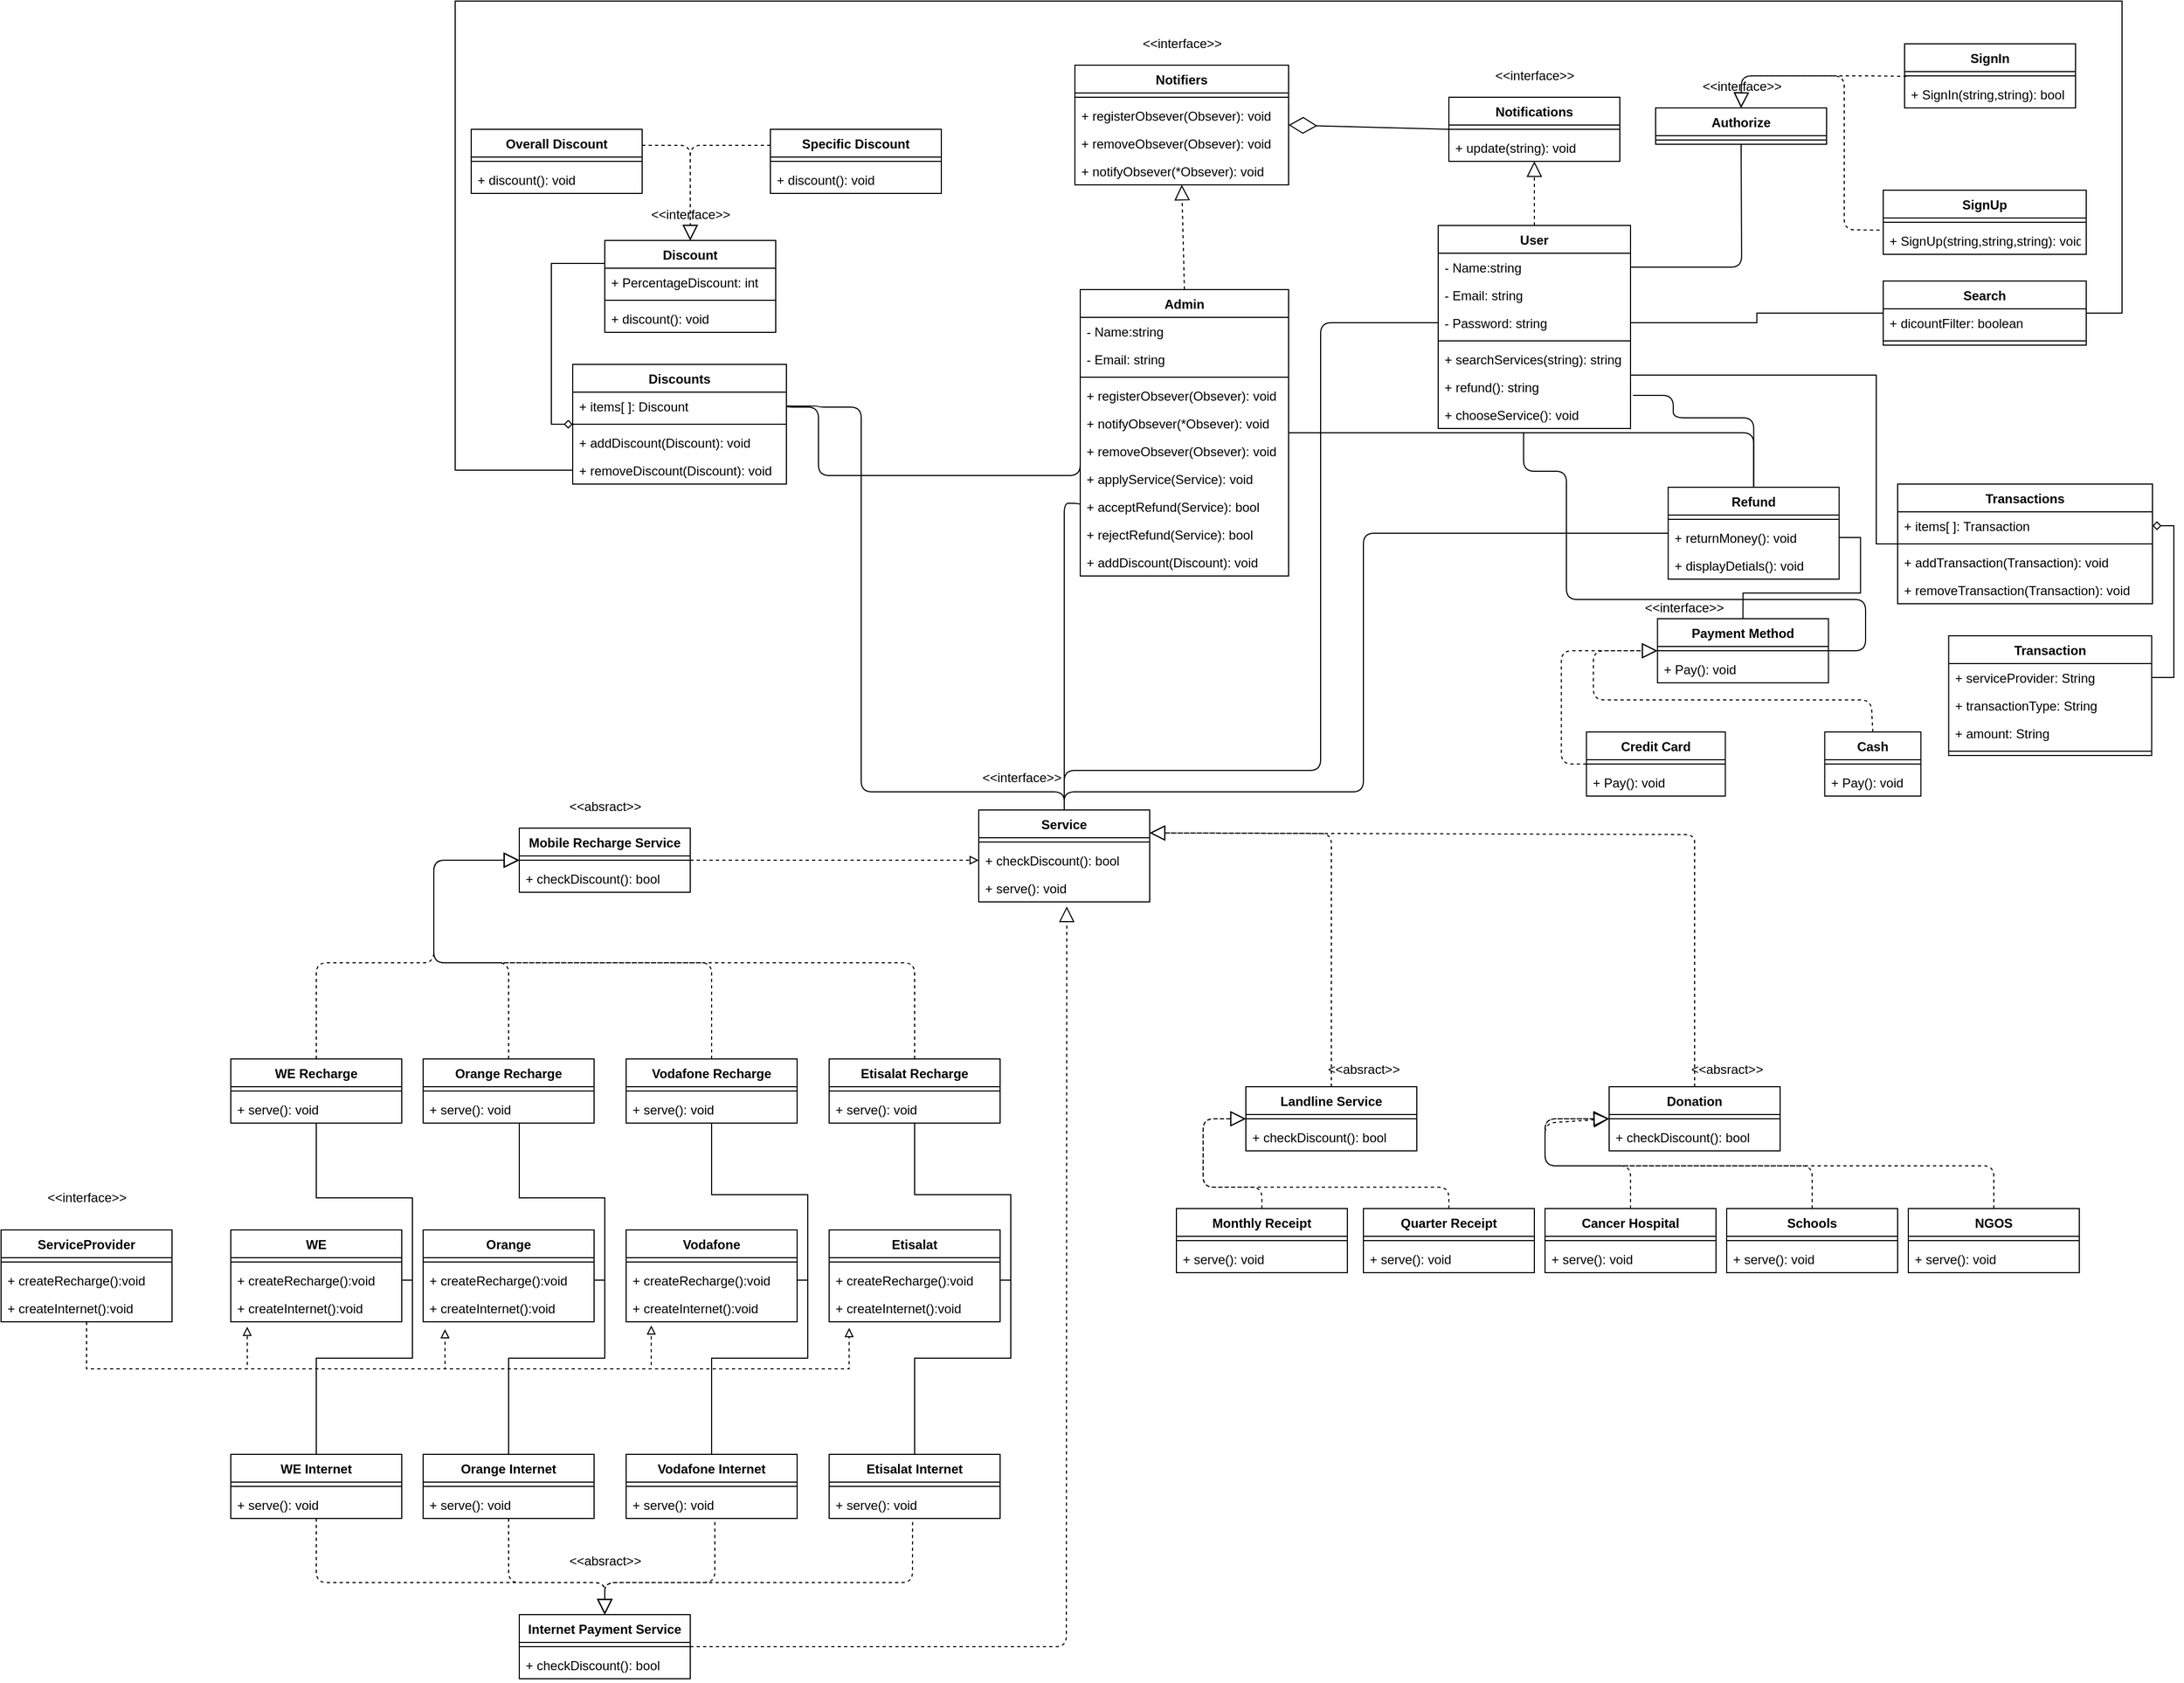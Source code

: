 <mxfile version="13.9.9" type="device"><diagram id="lr8hcipU5qQ-adhEegtC" name="Page-1"><mxGraphModel dx="1024" dy="584" grid="1" gridSize="10" guides="1" tooltips="1" connect="1" arrows="1" fold="1" page="1" pageScale="1" pageWidth="850" pageHeight="1100" math="0" shadow="0"><root><mxCell id="0"/><mxCell id="1" parent="0"/><mxCell id="mOXS-Wj0I5VsH4SX6ChE-52" value="User" style="swimlane;fontStyle=1;align=center;verticalAlign=top;childLayout=stackLayout;horizontal=1;startSize=26;horizontalStack=0;resizeParent=1;resizeParentMax=0;resizeLast=0;collapsible=1;marginBottom=0;" parent="1" vertex="1"><mxGeometry x="1360" y="330" width="180" height="190" as="geometry"><mxRectangle x="300" y="-100" width="60" height="26" as="alternateBounds"/></mxGeometry></mxCell><mxCell id="mOXS-Wj0I5VsH4SX6ChE-53" value="- Name:string" style="text;strokeColor=none;fillColor=none;align=left;verticalAlign=top;spacingLeft=4;spacingRight=4;overflow=hidden;rotatable=0;points=[[0,0.5],[1,0.5]];portConstraint=eastwest;" parent="mOXS-Wj0I5VsH4SX6ChE-52" vertex="1"><mxGeometry y="26" width="180" height="26" as="geometry"/></mxCell><mxCell id="mOXS-Wj0I5VsH4SX6ChE-54" value="- Email: string" style="text;strokeColor=none;fillColor=none;align=left;verticalAlign=top;spacingLeft=4;spacingRight=4;overflow=hidden;rotatable=0;points=[[0,0.5],[1,0.5]];portConstraint=eastwest;" parent="mOXS-Wj0I5VsH4SX6ChE-52" vertex="1"><mxGeometry y="52" width="180" height="26" as="geometry"/></mxCell><mxCell id="mOXS-Wj0I5VsH4SX6ChE-55" value="- Password: string" style="text;strokeColor=none;fillColor=none;align=left;verticalAlign=top;spacingLeft=4;spacingRight=4;overflow=hidden;rotatable=0;points=[[0,0.5],[1,0.5]];portConstraint=eastwest;" parent="mOXS-Wj0I5VsH4SX6ChE-52" vertex="1"><mxGeometry y="78" width="180" height="26" as="geometry"/></mxCell><mxCell id="mOXS-Wj0I5VsH4SX6ChE-56" value="" style="line;strokeWidth=1;fillColor=none;align=left;verticalAlign=middle;spacingTop=-1;spacingLeft=3;spacingRight=3;rotatable=0;labelPosition=right;points=[];portConstraint=eastwest;" parent="mOXS-Wj0I5VsH4SX6ChE-52" vertex="1"><mxGeometry y="104" width="180" height="8" as="geometry"/></mxCell><mxCell id="mOXS-Wj0I5VsH4SX6ChE-57" value="+ searchServices(string): string" style="text;strokeColor=none;fillColor=none;align=left;verticalAlign=top;spacingLeft=4;spacingRight=4;overflow=hidden;rotatable=0;points=[[0,0.5],[1,0.5]];portConstraint=eastwest;" parent="mOXS-Wj0I5VsH4SX6ChE-52" vertex="1"><mxGeometry y="112" width="180" height="26" as="geometry"/></mxCell><mxCell id="mOXS-Wj0I5VsH4SX6ChE-58" value="+ refund(): string" style="text;strokeColor=none;fillColor=none;align=left;verticalAlign=top;spacingLeft=4;spacingRight=4;overflow=hidden;rotatable=0;points=[[0,0.5],[1,0.5]];portConstraint=eastwest;" parent="mOXS-Wj0I5VsH4SX6ChE-52" vertex="1"><mxGeometry y="138" width="180" height="26" as="geometry"/></mxCell><mxCell id="GyEZ8vFw8RZnwrhqSHkl-1" value="+ chooseService(): void" style="text;strokeColor=none;fillColor=none;align=left;verticalAlign=top;spacingLeft=4;spacingRight=4;overflow=hidden;rotatable=0;points=[[0,0.5],[1,0.5]];portConstraint=eastwest;" vertex="1" parent="mOXS-Wj0I5VsH4SX6ChE-52"><mxGeometry y="164" width="180" height="26" as="geometry"/></mxCell><mxCell id="mOXS-Wj0I5VsH4SX6ChE-59" value="Authorize" style="swimlane;fontStyle=1;align=center;verticalAlign=top;childLayout=stackLayout;horizontal=1;startSize=26;horizontalStack=0;resizeParent=1;resizeParentMax=0;resizeLast=0;collapsible=1;marginBottom=0;" parent="1" vertex="1"><mxGeometry x="1563.5" y="220" width="160" height="34" as="geometry"><mxRectangle x="480" y="-100" width="90" height="26" as="alternateBounds"/></mxGeometry></mxCell><mxCell id="mOXS-Wj0I5VsH4SX6ChE-60" value="" style="line;strokeWidth=1;fillColor=none;align=left;verticalAlign=middle;spacingTop=-1;spacingLeft=3;spacingRight=3;rotatable=0;labelPosition=right;points=[];portConstraint=eastwest;" parent="mOXS-Wj0I5VsH4SX6ChE-59" vertex="1"><mxGeometry y="26" width="160" height="8" as="geometry"/></mxCell><mxCell id="mOXS-Wj0I5VsH4SX6ChE-61" value="" style="endArrow=none;html=1;exitX=1;exitY=0.5;exitDx=0;exitDy=0;entryX=0.5;entryY=1;entryDx=0;entryDy=0;" parent="1" source="mOXS-Wj0I5VsH4SX6ChE-53" target="mOXS-Wj0I5VsH4SX6ChE-59" edge="1"><mxGeometry width="50" height="50" relative="1" as="geometry"><mxPoint x="2120" y="1100" as="sourcePoint"/><mxPoint x="2210" y="709.0" as="targetPoint"/><Array as="points"><mxPoint x="1644" y="369"/></Array></mxGeometry></mxCell><mxCell id="mOXS-Wj0I5VsH4SX6ChE-62" value="SignIn" style="swimlane;fontStyle=1;align=center;verticalAlign=top;childLayout=stackLayout;horizontal=1;startSize=26;horizontalStack=0;resizeParent=1;resizeParentMax=0;resizeLast=0;collapsible=1;marginBottom=0;" parent="1" vertex="1"><mxGeometry x="1796.5" y="160" width="160" height="60" as="geometry"><mxRectangle x="730" y="-110" width="70" height="26" as="alternateBounds"/></mxGeometry></mxCell><mxCell id="mOXS-Wj0I5VsH4SX6ChE-63" value="" style="line;strokeWidth=1;fillColor=none;align=left;verticalAlign=middle;spacingTop=-1;spacingLeft=3;spacingRight=3;rotatable=0;labelPosition=right;points=[];portConstraint=eastwest;" parent="mOXS-Wj0I5VsH4SX6ChE-62" vertex="1"><mxGeometry y="26" width="160" height="8" as="geometry"/></mxCell><mxCell id="mOXS-Wj0I5VsH4SX6ChE-64" value="+ SignIn(string,string): bool" style="text;strokeColor=none;fillColor=none;align=left;verticalAlign=top;spacingLeft=4;spacingRight=4;overflow=hidden;rotatable=0;points=[[0,0.5],[1,0.5]];portConstraint=eastwest;" parent="mOXS-Wj0I5VsH4SX6ChE-62" vertex="1"><mxGeometry y="34" width="160" height="26" as="geometry"/></mxCell><mxCell id="mOXS-Wj0I5VsH4SX6ChE-65" value="SignUp" style="swimlane;fontStyle=1;align=center;verticalAlign=top;childLayout=stackLayout;horizontal=1;startSize=26;horizontalStack=0;resizeParent=1;resizeParentMax=0;resizeLast=0;collapsible=1;marginBottom=0;" parent="1" vertex="1"><mxGeometry x="1776.5" y="297" width="190" height="60" as="geometry"><mxRectangle x="730" y="-14" width="70" height="26" as="alternateBounds"/></mxGeometry></mxCell><mxCell id="mOXS-Wj0I5VsH4SX6ChE-66" value="" style="line;strokeWidth=1;fillColor=none;align=left;verticalAlign=middle;spacingTop=-1;spacingLeft=3;spacingRight=3;rotatable=0;labelPosition=right;points=[];portConstraint=eastwest;" parent="mOXS-Wj0I5VsH4SX6ChE-65" vertex="1"><mxGeometry y="26" width="190" height="8" as="geometry"/></mxCell><mxCell id="mOXS-Wj0I5VsH4SX6ChE-67" value="+ SignUp(string,string,string): void" style="text;strokeColor=none;fillColor=none;align=left;verticalAlign=top;spacingLeft=4;spacingRight=4;overflow=hidden;rotatable=0;points=[[0,0.5],[1,0.5]];portConstraint=eastwest;" parent="mOXS-Wj0I5VsH4SX6ChE-65" vertex="1"><mxGeometry y="34" width="190" height="26" as="geometry"/></mxCell><mxCell id="mOXS-Wj0I5VsH4SX6ChE-68" value="" style="endArrow=block;dashed=1;endFill=0;endSize=12;html=1;entryX=0.5;entryY=0;entryDx=0;entryDy=0;exitX=-0.018;exitY=0.131;exitDx=0;exitDy=0;exitPerimeter=0;" parent="1" source="mOXS-Wj0I5VsH4SX6ChE-67" target="mOXS-Wj0I5VsH4SX6ChE-59" edge="1"><mxGeometry width="160" relative="1" as="geometry"><mxPoint x="1626.5" y="426" as="sourcePoint"/><mxPoint x="1536.5" y="340.0" as="targetPoint"/><Array as="points"><mxPoint x="1740" y="334"/><mxPoint x="1740" y="190"/><mxPoint x="1644" y="190"/></Array></mxGeometry></mxCell><mxCell id="mOXS-Wj0I5VsH4SX6ChE-69" value="" style="endArrow=block;dashed=1;endFill=0;endSize=12;html=1;exitX=0.012;exitY=-0.138;exitDx=0;exitDy=0;entryX=0.5;entryY=0;entryDx=0;entryDy=0;exitPerimeter=0;" parent="1" source="mOXS-Wj0I5VsH4SX6ChE-64" target="mOXS-Wj0I5VsH4SX6ChE-59" edge="1"><mxGeometry width="160" relative="1" as="geometry"><mxPoint x="1626.5" y="330.0" as="sourcePoint"/><mxPoint x="1536.5" y="340.0" as="targetPoint"/><Array as="points"><mxPoint x="1760" y="190"/><mxPoint x="1644" y="190"/></Array></mxGeometry></mxCell><mxCell id="mOXS-Wj0I5VsH4SX6ChE-266" style="edgeStyle=orthogonalEdgeStyle;rounded=0;orthogonalLoop=1;jettySize=auto;html=1;entryX=1;entryY=0.5;entryDx=0;entryDy=0;endArrow=none;endFill=0;exitX=0.5;exitY=0;exitDx=0;exitDy=0;" parent="1" source="mOXS-Wj0I5VsH4SX6ChE-70" target="mOXS-Wj0I5VsH4SX6ChE-184" edge="1"><mxGeometry relative="1" as="geometry"><Array as="points"><mxPoint x="1645.25" y="674"/><mxPoint x="1755.25" y="674"/><mxPoint x="1755.25" y="622"/></Array></mxGeometry></mxCell><mxCell id="mOXS-Wj0I5VsH4SX6ChE-70" value="Payment Method" style="swimlane;fontStyle=1;align=center;verticalAlign=top;childLayout=stackLayout;horizontal=1;startSize=26;horizontalStack=0;resizeParent=1;resizeParentMax=0;resizeLast=0;collapsible=1;marginBottom=0;" parent="1" vertex="1"><mxGeometry x="1565.25" y="698" width="160" height="60" as="geometry"><mxRectangle x="300" y="256" width="130" height="26" as="alternateBounds"/></mxGeometry></mxCell><mxCell id="mOXS-Wj0I5VsH4SX6ChE-71" value="" style="line;strokeWidth=1;fillColor=none;align=left;verticalAlign=middle;spacingTop=-1;spacingLeft=3;spacingRight=3;rotatable=0;labelPosition=right;points=[];portConstraint=eastwest;" parent="mOXS-Wj0I5VsH4SX6ChE-70" vertex="1"><mxGeometry y="26" width="160" height="8" as="geometry"/></mxCell><mxCell id="mOXS-Wj0I5VsH4SX6ChE-72" value="+ Pay(): void" style="text;strokeColor=none;fillColor=none;align=left;verticalAlign=top;spacingLeft=4;spacingRight=4;overflow=hidden;rotatable=0;points=[[0,0.5],[1,0.5]];portConstraint=eastwest;" parent="mOXS-Wj0I5VsH4SX6ChE-70" vertex="1"><mxGeometry y="34" width="160" height="26" as="geometry"/></mxCell><mxCell id="mOXS-Wj0I5VsH4SX6ChE-73" value="" style="endArrow=none;html=1;edgeStyle=orthogonalEdgeStyle;entryX=1;entryY=0.5;entryDx=0;entryDy=0;exitX=0.444;exitY=1.131;exitDx=0;exitDy=0;exitPerimeter=0;" parent="1" source="GyEZ8vFw8RZnwrhqSHkl-1" target="mOXS-Wj0I5VsH4SX6ChE-70" edge="1"><mxGeometry relative="1" as="geometry"><mxPoint x="1450" y="550" as="sourcePoint"/><mxPoint x="2220" y="1070" as="targetPoint"/><Array as="points"><mxPoint x="1440" y="560"/><mxPoint x="1480" y="560"/><mxPoint x="1480" y="680"/><mxPoint x="1760" y="680"/><mxPoint x="1760" y="728"/></Array></mxGeometry></mxCell><mxCell id="mOXS-Wj0I5VsH4SX6ChE-74" value="Credit Card" style="swimlane;fontStyle=1;align=center;verticalAlign=top;childLayout=stackLayout;horizontal=1;startSize=26;horizontalStack=0;resizeParent=1;resizeParentMax=0;resizeLast=0;collapsible=1;marginBottom=0;" parent="1" vertex="1"><mxGeometry x="1498.75" y="804" width="130" height="60" as="geometry"><mxRectangle x="320" y="360" width="100" height="26" as="alternateBounds"/></mxGeometry></mxCell><mxCell id="mOXS-Wj0I5VsH4SX6ChE-75" value="" style="line;strokeWidth=1;fillColor=none;align=left;verticalAlign=middle;spacingTop=-1;spacingLeft=3;spacingRight=3;rotatable=0;labelPosition=right;points=[];portConstraint=eastwest;" parent="mOXS-Wj0I5VsH4SX6ChE-74" vertex="1"><mxGeometry y="26" width="130" height="8" as="geometry"/></mxCell><mxCell id="mOXS-Wj0I5VsH4SX6ChE-76" value="+ Pay(): void" style="text;strokeColor=none;fillColor=none;align=left;verticalAlign=top;spacingLeft=4;spacingRight=4;overflow=hidden;rotatable=0;points=[[0,0.5],[1,0.5]];portConstraint=eastwest;" parent="mOXS-Wj0I5VsH4SX6ChE-74" vertex="1"><mxGeometry y="34" width="130" height="26" as="geometry"/></mxCell><mxCell id="mOXS-Wj0I5VsH4SX6ChE-77" value="Cash" style="swimlane;fontStyle=1;align=center;verticalAlign=top;childLayout=stackLayout;horizontal=1;startSize=26;horizontalStack=0;resizeParent=1;resizeParentMax=0;resizeLast=0;collapsible=1;marginBottom=0;" parent="1" vertex="1"><mxGeometry x="1721.75" y="804" width="90" height="60" as="geometry"><mxRectangle x="460" y="360" width="60" height="26" as="alternateBounds"/></mxGeometry></mxCell><mxCell id="mOXS-Wj0I5VsH4SX6ChE-78" value="" style="line;strokeWidth=1;fillColor=none;align=left;verticalAlign=middle;spacingTop=-1;spacingLeft=3;spacingRight=3;rotatable=0;labelPosition=right;points=[];portConstraint=eastwest;" parent="mOXS-Wj0I5VsH4SX6ChE-77" vertex="1"><mxGeometry y="26" width="90" height="8" as="geometry"/></mxCell><mxCell id="mOXS-Wj0I5VsH4SX6ChE-79" value="+ Pay(): void" style="text;strokeColor=none;fillColor=none;align=left;verticalAlign=top;spacingLeft=4;spacingRight=4;overflow=hidden;rotatable=0;points=[[0,0.5],[1,0.5]];portConstraint=eastwest;" parent="mOXS-Wj0I5VsH4SX6ChE-77" vertex="1"><mxGeometry y="34" width="90" height="26" as="geometry"/></mxCell><mxCell id="mOXS-Wj0I5VsH4SX6ChE-80" value="" style="endArrow=block;dashed=1;endFill=0;endSize=12;html=1;exitX=0;exitY=0.5;exitDx=0;exitDy=0;entryX=0;entryY=0.5;entryDx=0;entryDy=0;" parent="1" source="mOXS-Wj0I5VsH4SX6ChE-74" target="mOXS-Wj0I5VsH4SX6ChE-70" edge="1"><mxGeometry width="160" relative="1" as="geometry"><mxPoint x="1555.25" y="944" as="sourcePoint"/><mxPoint x="1715.25" y="944" as="targetPoint"/><Array as="points"><mxPoint x="1475.25" y="834"/><mxPoint x="1475.25" y="728"/></Array></mxGeometry></mxCell><mxCell id="mOXS-Wj0I5VsH4SX6ChE-81" value="" style="endArrow=block;dashed=1;endFill=0;endSize=12;html=1;entryX=0;entryY=0.5;entryDx=0;entryDy=0;exitX=0.5;exitY=0;exitDx=0;exitDy=0;" parent="1" source="mOXS-Wj0I5VsH4SX6ChE-77" target="mOXS-Wj0I5VsH4SX6ChE-70" edge="1"><mxGeometry width="160" relative="1" as="geometry"><mxPoint x="1725.25" y="954" as="sourcePoint"/><mxPoint x="1885.25" y="954" as="targetPoint"/><Array as="points"><mxPoint x="1765.25" y="774"/><mxPoint x="1505.25" y="774"/><mxPoint x="1505.25" y="728"/></Array></mxGeometry></mxCell><mxCell id="mOXS-Wj0I5VsH4SX6ChE-82" value="Service" style="swimlane;fontStyle=1;align=center;verticalAlign=top;childLayout=stackLayout;horizontal=1;startSize=26;horizontalStack=0;resizeParent=1;resizeParentMax=0;resizeLast=0;collapsible=1;marginBottom=0;" parent="1" vertex="1"><mxGeometry x="930" y="877" width="160" height="86" as="geometry"><mxRectangle x="-240" y="80" width="70" height="26" as="alternateBounds"/></mxGeometry></mxCell><mxCell id="mOXS-Wj0I5VsH4SX6ChE-83" value="" style="line;strokeWidth=1;fillColor=none;align=left;verticalAlign=middle;spacingTop=-1;spacingLeft=3;spacingRight=3;rotatable=0;labelPosition=right;points=[];portConstraint=eastwest;" parent="mOXS-Wj0I5VsH4SX6ChE-82" vertex="1"><mxGeometry y="26" width="160" height="8" as="geometry"/></mxCell><mxCell id="mOXS-Wj0I5VsH4SX6ChE-84" value="+ checkDiscount(): bool" style="text;strokeColor=none;fillColor=none;align=left;verticalAlign=top;spacingLeft=4;spacingRight=4;overflow=hidden;rotatable=0;points=[[0,0.5],[1,0.5]];portConstraint=eastwest;" parent="mOXS-Wj0I5VsH4SX6ChE-82" vertex="1"><mxGeometry y="34" width="160" height="26" as="geometry"/></mxCell><mxCell id="mOXS-Wj0I5VsH4SX6ChE-85" value="+ serve(): void" style="text;strokeColor=none;fillColor=none;align=left;verticalAlign=top;spacingLeft=4;spacingRight=4;overflow=hidden;rotatable=0;points=[[0,0.5],[1,0.5]];portConstraint=eastwest;" parent="mOXS-Wj0I5VsH4SX6ChE-82" vertex="1"><mxGeometry y="60" width="160" height="26" as="geometry"/></mxCell><mxCell id="mOXS-Wj0I5VsH4SX6ChE-86" value="Internet Payment Service" style="swimlane;fontStyle=1;align=center;verticalAlign=top;childLayout=stackLayout;horizontal=1;startSize=26;horizontalStack=0;resizeParent=1;resizeParentMax=0;resizeLast=0;collapsible=1;marginBottom=0;" parent="1" vertex="1"><mxGeometry x="500" y="1630" width="160" height="60" as="geometry"><mxRectangle x="-460" y="228" width="180" height="26" as="alternateBounds"/></mxGeometry></mxCell><mxCell id="mOXS-Wj0I5VsH4SX6ChE-87" value="" style="line;strokeWidth=1;fillColor=none;align=left;verticalAlign=middle;spacingTop=-1;spacingLeft=3;spacingRight=3;rotatable=0;labelPosition=right;points=[];portConstraint=eastwest;" parent="mOXS-Wj0I5VsH4SX6ChE-86" vertex="1"><mxGeometry y="26" width="160" height="8" as="geometry"/></mxCell><mxCell id="mOXS-Wj0I5VsH4SX6ChE-88" value="+ checkDiscount(): bool" style="text;strokeColor=none;fillColor=none;align=left;verticalAlign=top;spacingLeft=4;spacingRight=4;overflow=hidden;rotatable=0;points=[[0,0.5],[1,0.5]];portConstraint=eastwest;" parent="mOXS-Wj0I5VsH4SX6ChE-86" vertex="1"><mxGeometry y="34" width="160" height="26" as="geometry"/></mxCell><mxCell id="mOXS-Wj0I5VsH4SX6ChE-89" value="Landline Service" style="swimlane;fontStyle=1;align=center;verticalAlign=top;childLayout=stackLayout;horizontal=1;startSize=26;horizontalStack=0;resizeParent=1;resizeParentMax=0;resizeLast=0;collapsible=1;marginBottom=0;" parent="1" vertex="1"><mxGeometry x="1180" y="1136" width="160" height="60" as="geometry"><mxRectangle x="-230" y="228" width="130" height="26" as="alternateBounds"/></mxGeometry></mxCell><mxCell id="mOXS-Wj0I5VsH4SX6ChE-90" value="" style="line;strokeWidth=1;fillColor=none;align=left;verticalAlign=middle;spacingTop=-1;spacingLeft=3;spacingRight=3;rotatable=0;labelPosition=right;points=[];portConstraint=eastwest;" parent="mOXS-Wj0I5VsH4SX6ChE-89" vertex="1"><mxGeometry y="26" width="160" height="8" as="geometry"/></mxCell><mxCell id="mOXS-Wj0I5VsH4SX6ChE-91" value="+ checkDiscount(): bool" style="text;strokeColor=none;fillColor=none;align=left;verticalAlign=top;spacingLeft=4;spacingRight=4;overflow=hidden;rotatable=0;points=[[0,0.5],[1,0.5]];portConstraint=eastwest;" parent="mOXS-Wj0I5VsH4SX6ChE-89" vertex="1"><mxGeometry y="34" width="160" height="26" as="geometry"/></mxCell><mxCell id="mOXS-Wj0I5VsH4SX6ChE-92" value="Donation" style="swimlane;fontStyle=1;align=center;verticalAlign=top;childLayout=stackLayout;horizontal=1;startSize=26;horizontalStack=0;resizeParent=1;resizeParentMax=0;resizeLast=0;collapsible=1;marginBottom=0;" parent="1" vertex="1"><mxGeometry x="1520" y="1136" width="160" height="60" as="geometry"><mxRectangle x="-25" y="228" width="80" height="26" as="alternateBounds"/></mxGeometry></mxCell><mxCell id="mOXS-Wj0I5VsH4SX6ChE-93" value="" style="line;strokeWidth=1;fillColor=none;align=left;verticalAlign=middle;spacingTop=-1;spacingLeft=3;spacingRight=3;rotatable=0;labelPosition=right;points=[];portConstraint=eastwest;" parent="mOXS-Wj0I5VsH4SX6ChE-92" vertex="1"><mxGeometry y="26" width="160" height="8" as="geometry"/></mxCell><mxCell id="mOXS-Wj0I5VsH4SX6ChE-94" value="+ checkDiscount(): bool" style="text;strokeColor=none;fillColor=none;align=left;verticalAlign=top;spacingLeft=4;spacingRight=4;overflow=hidden;rotatable=0;points=[[0,0.5],[1,0.5]];portConstraint=eastwest;" parent="mOXS-Wj0I5VsH4SX6ChE-92" vertex="1"><mxGeometry y="34" width="160" height="26" as="geometry"/></mxCell><mxCell id="mOXS-Wj0I5VsH4SX6ChE-267" style="edgeStyle=orthogonalEdgeStyle;rounded=0;orthogonalLoop=1;jettySize=auto;html=1;entryX=0;entryY=0.5;entryDx=0;entryDy=0;endArrow=block;endFill=0;dashed=1;" parent="1" source="mOXS-Wj0I5VsH4SX6ChE-95" target="mOXS-Wj0I5VsH4SX6ChE-84" edge="1"><mxGeometry relative="1" as="geometry"/></mxCell><mxCell id="mOXS-Wj0I5VsH4SX6ChE-95" value="Mobile Recharge Service" style="swimlane;fontStyle=1;align=center;verticalAlign=top;childLayout=stackLayout;horizontal=1;startSize=26;horizontalStack=0;resizeParent=1;resizeParentMax=0;resizeLast=0;collapsible=1;marginBottom=0;" parent="1" vertex="1"><mxGeometry x="500" y="894" width="160" height="60" as="geometry"><mxRectangle x="-670" y="228" width="170" height="26" as="alternateBounds"/></mxGeometry></mxCell><mxCell id="mOXS-Wj0I5VsH4SX6ChE-96" value="" style="line;strokeWidth=1;fillColor=none;align=left;verticalAlign=middle;spacingTop=-1;spacingLeft=3;spacingRight=3;rotatable=0;labelPosition=right;points=[];portConstraint=eastwest;" parent="mOXS-Wj0I5VsH4SX6ChE-95" vertex="1"><mxGeometry y="26" width="160" height="8" as="geometry"/></mxCell><mxCell id="mOXS-Wj0I5VsH4SX6ChE-97" value="+ checkDiscount(): bool" style="text;strokeColor=none;fillColor=none;align=left;verticalAlign=top;spacingLeft=4;spacingRight=4;overflow=hidden;rotatable=0;points=[[0,0.5],[1,0.5]];portConstraint=eastwest;" parent="mOXS-Wj0I5VsH4SX6ChE-95" vertex="1"><mxGeometry y="34" width="160" height="26" as="geometry"/></mxCell><mxCell id="mOXS-Wj0I5VsH4SX6ChE-99" value="" style="endArrow=block;dashed=1;endFill=0;endSize=12;html=1;entryX=0.515;entryY=1.167;entryDx=0;entryDy=0;entryPerimeter=0;" parent="1" source="mOXS-Wj0I5VsH4SX6ChE-86" target="mOXS-Wj0I5VsH4SX6ChE-85" edge="1"><mxGeometry width="160" relative="1" as="geometry"><mxPoint x="1420" y="1003" as="sourcePoint"/><mxPoint x="1260" y="1090" as="targetPoint"/><Array as="points"><mxPoint x="1012" y="1660"/></Array></mxGeometry></mxCell><mxCell id="mOXS-Wj0I5VsH4SX6ChE-100" value="" style="endArrow=block;dashed=1;endFill=0;endSize=12;html=1;exitX=0.5;exitY=0;exitDx=0;exitDy=0;entryX=1;entryY=0.25;entryDx=0;entryDy=0;" parent="1" source="mOXS-Wj0I5VsH4SX6ChE-89" target="mOXS-Wj0I5VsH4SX6ChE-82" edge="1"><mxGeometry width="160" relative="1" as="geometry"><mxPoint x="1330" y="990" as="sourcePoint"/><mxPoint x="1110" y="860" as="targetPoint"/><Array as="points"><mxPoint x="1260" y="1060"/><mxPoint x="1260" y="899"/></Array></mxGeometry></mxCell><mxCell id="mOXS-Wj0I5VsH4SX6ChE-101" value="" style="endArrow=block;dashed=1;endFill=0;endSize=12;html=1;entryX=1;entryY=0.25;entryDx=0;entryDy=0;exitX=0.5;exitY=0;exitDx=0;exitDy=0;" parent="1" source="mOXS-Wj0I5VsH4SX6ChE-92" target="mOXS-Wj0I5VsH4SX6ChE-82" edge="1"><mxGeometry width="160" relative="1" as="geometry"><mxPoint x="1340" y="1000" as="sourcePoint"/><mxPoint x="1500" y="1000" as="targetPoint"/><Array as="points"><mxPoint x="1600" y="1060"/><mxPoint x="1600" y="924"/><mxPoint x="1600" y="900"/></Array></mxGeometry></mxCell><mxCell id="mOXS-Wj0I5VsH4SX6ChE-102" value="Schools" style="swimlane;fontStyle=1;align=center;verticalAlign=top;childLayout=stackLayout;horizontal=1;startSize=26;horizontalStack=0;resizeParent=1;resizeParentMax=0;resizeLast=0;collapsible=1;marginBottom=0;" parent="1" vertex="1"><mxGeometry x="1630" y="1250" width="160" height="60" as="geometry"><mxRectangle x="40" y="320" width="80" height="26" as="alternateBounds"/></mxGeometry></mxCell><mxCell id="mOXS-Wj0I5VsH4SX6ChE-103" value="" style="line;strokeWidth=1;fillColor=none;align=left;verticalAlign=middle;spacingTop=-1;spacingLeft=3;spacingRight=3;rotatable=0;labelPosition=right;points=[];portConstraint=eastwest;" parent="mOXS-Wj0I5VsH4SX6ChE-102" vertex="1"><mxGeometry y="26" width="160" height="8" as="geometry"/></mxCell><mxCell id="mOXS-Wj0I5VsH4SX6ChE-104" value="+ serve(): void" style="text;strokeColor=none;fillColor=none;align=left;verticalAlign=top;spacingLeft=4;spacingRight=4;overflow=hidden;rotatable=0;points=[[0,0.5],[1,0.5]];portConstraint=eastwest;" parent="mOXS-Wj0I5VsH4SX6ChE-102" vertex="1"><mxGeometry y="34" width="160" height="26" as="geometry"/></mxCell><mxCell id="mOXS-Wj0I5VsH4SX6ChE-105" value="NGOS" style="swimlane;fontStyle=1;align=center;verticalAlign=top;childLayout=stackLayout;horizontal=1;startSize=26;horizontalStack=0;resizeParent=1;resizeParentMax=0;resizeLast=0;collapsible=1;marginBottom=0;" parent="1" vertex="1"><mxGeometry x="1800" y="1250" width="160" height="60" as="geometry"><mxRectangle x="160" y="320" width="70" height="26" as="alternateBounds"/></mxGeometry></mxCell><mxCell id="mOXS-Wj0I5VsH4SX6ChE-106" value="" style="line;strokeWidth=1;fillColor=none;align=left;verticalAlign=middle;spacingTop=-1;spacingLeft=3;spacingRight=3;rotatable=0;labelPosition=right;points=[];portConstraint=eastwest;" parent="mOXS-Wj0I5VsH4SX6ChE-105" vertex="1"><mxGeometry y="26" width="160" height="8" as="geometry"/></mxCell><mxCell id="mOXS-Wj0I5VsH4SX6ChE-107" value="+ serve(): void" style="text;strokeColor=none;fillColor=none;align=left;verticalAlign=top;spacingLeft=4;spacingRight=4;overflow=hidden;rotatable=0;points=[[0,0.5],[1,0.5]];portConstraint=eastwest;" parent="mOXS-Wj0I5VsH4SX6ChE-105" vertex="1"><mxGeometry y="34" width="160" height="26" as="geometry"/></mxCell><mxCell id="mOXS-Wj0I5VsH4SX6ChE-108" value="Cancer Hospital" style="swimlane;fontStyle=1;align=center;verticalAlign=top;childLayout=stackLayout;horizontal=1;startSize=26;horizontalStack=0;resizeParent=1;resizeParentMax=0;resizeLast=0;collapsible=1;marginBottom=0;" parent="1" vertex="1"><mxGeometry x="1460" y="1250" width="160" height="60" as="geometry"><mxRectangle x="-100" y="320" width="120" height="26" as="alternateBounds"/></mxGeometry></mxCell><mxCell id="mOXS-Wj0I5VsH4SX6ChE-109" value="" style="line;strokeWidth=1;fillColor=none;align=left;verticalAlign=middle;spacingTop=-1;spacingLeft=3;spacingRight=3;rotatable=0;labelPosition=right;points=[];portConstraint=eastwest;" parent="mOXS-Wj0I5VsH4SX6ChE-108" vertex="1"><mxGeometry y="26" width="160" height="8" as="geometry"/></mxCell><mxCell id="mOXS-Wj0I5VsH4SX6ChE-110" value="+ serve(): void" style="text;strokeColor=none;fillColor=none;align=left;verticalAlign=top;spacingLeft=4;spacingRight=4;overflow=hidden;rotatable=0;points=[[0,0.5],[1,0.5]];portConstraint=eastwest;" parent="mOXS-Wj0I5VsH4SX6ChE-108" vertex="1"><mxGeometry y="34" width="160" height="26" as="geometry"/></mxCell><mxCell id="mOXS-Wj0I5VsH4SX6ChE-111" value="" style="endArrow=block;dashed=1;endFill=0;endSize=12;html=1;entryX=0;entryY=0.5;entryDx=0;entryDy=0;" parent="1" source="mOXS-Wj0I5VsH4SX6ChE-108" target="mOXS-Wj0I5VsH4SX6ChE-92" edge="1"><mxGeometry width="160" relative="1" as="geometry"><mxPoint x="1310" y="970" as="sourcePoint"/><mxPoint x="1470" y="970" as="targetPoint"/><Array as="points"><mxPoint x="1540" y="1210"/><mxPoint x="1460" y="1210"/><mxPoint x="1460" y="1170"/></Array></mxGeometry></mxCell><mxCell id="mOXS-Wj0I5VsH4SX6ChE-112" value="" style="endArrow=block;dashed=1;endFill=0;endSize=12;html=1;entryX=0;entryY=0.5;entryDx=0;entryDy=0;exitX=0.5;exitY=0;exitDx=0;exitDy=0;" parent="1" source="mOXS-Wj0I5VsH4SX6ChE-102" target="mOXS-Wj0I5VsH4SX6ChE-92" edge="1"><mxGeometry width="160" relative="1" as="geometry"><mxPoint x="1350" y="1010" as="sourcePoint"/><mxPoint x="1510" y="1010" as="targetPoint"/><Array as="points"><mxPoint x="1710" y="1210"/><mxPoint x="1460" y="1210"/><mxPoint x="1460" y="1166"/></Array></mxGeometry></mxCell><mxCell id="mOXS-Wj0I5VsH4SX6ChE-113" value="" style="endArrow=block;dashed=1;endFill=0;endSize=12;html=1;entryX=0;entryY=0.5;entryDx=0;entryDy=0;exitX=0.5;exitY=0;exitDx=0;exitDy=0;" parent="1" source="mOXS-Wj0I5VsH4SX6ChE-105" target="mOXS-Wj0I5VsH4SX6ChE-92" edge="1"><mxGeometry width="160" relative="1" as="geometry"><mxPoint x="1360" y="1020" as="sourcePoint"/><mxPoint x="1520" y="1020" as="targetPoint"/><Array as="points"><mxPoint x="1880" y="1210"/><mxPoint x="1460" y="1210"/><mxPoint x="1460" y="1166"/></Array></mxGeometry></mxCell><mxCell id="mOXS-Wj0I5VsH4SX6ChE-114" value="Quarter Receipt" style="swimlane;fontStyle=1;align=center;verticalAlign=top;childLayout=stackLayout;horizontal=1;startSize=26;horizontalStack=0;resizeParent=1;resizeParentMax=0;resizeLast=0;collapsible=1;marginBottom=0;" parent="1" vertex="1"><mxGeometry x="1290" y="1250" width="160" height="60" as="geometry"><mxRectangle x="-220" y="320" width="120" height="26" as="alternateBounds"/></mxGeometry></mxCell><mxCell id="mOXS-Wj0I5VsH4SX6ChE-115" value="" style="line;strokeWidth=1;fillColor=none;align=left;verticalAlign=middle;spacingTop=-1;spacingLeft=3;spacingRight=3;rotatable=0;labelPosition=right;points=[];portConstraint=eastwest;" parent="mOXS-Wj0I5VsH4SX6ChE-114" vertex="1"><mxGeometry y="26" width="160" height="8" as="geometry"/></mxCell><mxCell id="mOXS-Wj0I5VsH4SX6ChE-116" value="+ serve(): void" style="text;strokeColor=none;fillColor=none;align=left;verticalAlign=top;spacingLeft=4;spacingRight=4;overflow=hidden;rotatable=0;points=[[0,0.5],[1,0.5]];portConstraint=eastwest;" parent="mOXS-Wj0I5VsH4SX6ChE-114" vertex="1"><mxGeometry y="34" width="160" height="26" as="geometry"/></mxCell><mxCell id="mOXS-Wj0I5VsH4SX6ChE-117" value="Monthly Receipt" style="swimlane;fontStyle=1;align=center;verticalAlign=top;childLayout=stackLayout;horizontal=1;startSize=26;horizontalStack=0;resizeParent=1;resizeParentMax=0;resizeLast=0;collapsible=1;marginBottom=0;" parent="1" vertex="1"><mxGeometry x="1115" y="1250" width="160" height="60" as="geometry"><mxRectangle x="-360" y="320" width="130" height="26" as="alternateBounds"/></mxGeometry></mxCell><mxCell id="mOXS-Wj0I5VsH4SX6ChE-118" value="" style="line;strokeWidth=1;fillColor=none;align=left;verticalAlign=middle;spacingTop=-1;spacingLeft=3;spacingRight=3;rotatable=0;labelPosition=right;points=[];portConstraint=eastwest;" parent="mOXS-Wj0I5VsH4SX6ChE-117" vertex="1"><mxGeometry y="26" width="160" height="8" as="geometry"/></mxCell><mxCell id="mOXS-Wj0I5VsH4SX6ChE-119" value="+ serve(): void" style="text;strokeColor=none;fillColor=none;align=left;verticalAlign=top;spacingLeft=4;spacingRight=4;overflow=hidden;rotatable=0;points=[[0,0.5],[1,0.5]];portConstraint=eastwest;" parent="mOXS-Wj0I5VsH4SX6ChE-117" vertex="1"><mxGeometry y="34" width="160" height="26" as="geometry"/></mxCell><mxCell id="mOXS-Wj0I5VsH4SX6ChE-120" value="" style="endArrow=block;dashed=1;endFill=0;endSize=12;html=1;entryX=0;entryY=0.5;entryDx=0;entryDy=0;exitX=0.5;exitY=0;exitDx=0;exitDy=0;" parent="1" source="mOXS-Wj0I5VsH4SX6ChE-114" target="mOXS-Wj0I5VsH4SX6ChE-89" edge="1"><mxGeometry width="160" relative="1" as="geometry"><mxPoint x="1370" y="1030" as="sourcePoint"/><mxPoint x="1530" y="1030" as="targetPoint"/><Array as="points"><mxPoint x="1370" y="1230"/><mxPoint x="1140" y="1230"/><mxPoint x="1140" y="1166"/></Array></mxGeometry></mxCell><mxCell id="mOXS-Wj0I5VsH4SX6ChE-121" value="" style="endArrow=block;dashed=1;endFill=0;endSize=12;html=1;entryX=0;entryY=0.5;entryDx=0;entryDy=0;exitX=0.5;exitY=0;exitDx=0;exitDy=0;" parent="1" source="mOXS-Wj0I5VsH4SX6ChE-117" target="mOXS-Wj0I5VsH4SX6ChE-89" edge="1"><mxGeometry width="160" relative="1" as="geometry"><mxPoint x="1380" y="1040" as="sourcePoint"/><mxPoint x="1540" y="1040" as="targetPoint"/><Array as="points"><mxPoint x="1195" y="1230"/><mxPoint x="1140" y="1230"/><mxPoint x="1140" y="1166"/></Array></mxGeometry></mxCell><mxCell id="mOXS-Wj0I5VsH4SX6ChE-122" value="ServiceProvider" style="swimlane;fontStyle=1;align=center;verticalAlign=top;childLayout=stackLayout;horizontal=1;startSize=26;horizontalStack=0;resizeParent=1;resizeParentMax=0;resizeLast=0;collapsible=1;marginBottom=0;" parent="1" vertex="1"><mxGeometry x="15" y="1270" width="160" height="86" as="geometry"><mxRectangle x="-1020" y="70" width="80" height="26" as="alternateBounds"/></mxGeometry></mxCell><mxCell id="mOXS-Wj0I5VsH4SX6ChE-123" value="" style="line;strokeWidth=1;fillColor=none;align=left;verticalAlign=middle;spacingTop=-1;spacingLeft=3;spacingRight=3;rotatable=0;labelPosition=right;points=[];portConstraint=eastwest;" parent="mOXS-Wj0I5VsH4SX6ChE-122" vertex="1"><mxGeometry y="26" width="160" height="8" as="geometry"/></mxCell><mxCell id="mOXS-Wj0I5VsH4SX6ChE-124" value="+ createRecharge():void" style="text;strokeColor=none;fillColor=none;align=left;verticalAlign=top;spacingLeft=4;spacingRight=4;overflow=hidden;rotatable=0;points=[[0,0.5],[1,0.5]];portConstraint=eastwest;" parent="mOXS-Wj0I5VsH4SX6ChE-122" vertex="1"><mxGeometry y="34" width="160" height="26" as="geometry"/></mxCell><mxCell id="mOXS-Wj0I5VsH4SX6ChE-125" value="+ createInternet():void" style="text;strokeColor=none;fillColor=none;align=left;verticalAlign=top;spacingLeft=4;spacingRight=4;overflow=hidden;rotatable=0;points=[[0,0.5],[1,0.5]];portConstraint=eastwest;" parent="mOXS-Wj0I5VsH4SX6ChE-122" vertex="1"><mxGeometry y="60" width="160" height="26" as="geometry"/></mxCell><mxCell id="mOXS-Wj0I5VsH4SX6ChE-130" value="Vodafone" style="swimlane;fontStyle=1;align=center;verticalAlign=top;childLayout=stackLayout;horizontal=1;startSize=26;horizontalStack=0;resizeParent=1;resizeParentMax=0;resizeLast=0;collapsible=1;marginBottom=0;" parent="1" vertex="1"><mxGeometry x="600" y="1270" width="160" height="86" as="geometry"><mxRectangle x="-1420" y="366" width="90" height="26" as="alternateBounds"/></mxGeometry></mxCell><mxCell id="mOXS-Wj0I5VsH4SX6ChE-131" value="" style="line;strokeWidth=1;fillColor=none;align=left;verticalAlign=middle;spacingTop=-1;spacingLeft=3;spacingRight=3;rotatable=0;labelPosition=right;points=[];portConstraint=eastwest;" parent="mOXS-Wj0I5VsH4SX6ChE-130" vertex="1"><mxGeometry y="26" width="160" height="8" as="geometry"/></mxCell><mxCell id="mOXS-Wj0I5VsH4SX6ChE-132" value="+ createRecharge():void" style="text;strokeColor=none;fillColor=none;align=left;verticalAlign=top;spacingLeft=4;spacingRight=4;overflow=hidden;rotatable=0;points=[[0,0.5],[1,0.5]];portConstraint=eastwest;" parent="mOXS-Wj0I5VsH4SX6ChE-130" vertex="1"><mxGeometry y="34" width="160" height="26" as="geometry"/></mxCell><mxCell id="mOXS-Wj0I5VsH4SX6ChE-133" value="+ createInternet():void" style="text;strokeColor=none;fillColor=none;align=left;verticalAlign=top;spacingLeft=4;spacingRight=4;overflow=hidden;rotatable=0;points=[[0,0.5],[1,0.5]];portConstraint=eastwest;" parent="mOXS-Wj0I5VsH4SX6ChE-130" vertex="1"><mxGeometry y="60" width="160" height="26" as="geometry"/></mxCell><mxCell id="mOXS-Wj0I5VsH4SX6ChE-134" value="Orange" style="swimlane;fontStyle=1;align=center;verticalAlign=top;childLayout=stackLayout;horizontal=1;startSize=26;horizontalStack=0;resizeParent=1;resizeParentMax=0;resizeLast=0;collapsible=1;marginBottom=0;" parent="1" vertex="1"><mxGeometry x="410" y="1270" width="160" height="86" as="geometry"><mxRectangle x="-1290" y="510" width="70" height="26" as="alternateBounds"/></mxGeometry></mxCell><mxCell id="mOXS-Wj0I5VsH4SX6ChE-135" value="" style="line;strokeWidth=1;fillColor=none;align=left;verticalAlign=middle;spacingTop=-1;spacingLeft=3;spacingRight=3;rotatable=0;labelPosition=right;points=[];portConstraint=eastwest;" parent="mOXS-Wj0I5VsH4SX6ChE-134" vertex="1"><mxGeometry y="26" width="160" height="8" as="geometry"/></mxCell><mxCell id="mOXS-Wj0I5VsH4SX6ChE-136" value="+ createRecharge():void" style="text;strokeColor=none;fillColor=none;align=left;verticalAlign=top;spacingLeft=4;spacingRight=4;overflow=hidden;rotatable=0;points=[[0,0.5],[1,0.5]];portConstraint=eastwest;" parent="mOXS-Wj0I5VsH4SX6ChE-134" vertex="1"><mxGeometry y="34" width="160" height="26" as="geometry"/></mxCell><mxCell id="mOXS-Wj0I5VsH4SX6ChE-137" value="+ createInternet():void" style="text;strokeColor=none;fillColor=none;align=left;verticalAlign=top;spacingLeft=4;spacingRight=4;overflow=hidden;rotatable=0;points=[[0,0.5],[1,0.5]];portConstraint=eastwest;" parent="mOXS-Wj0I5VsH4SX6ChE-134" vertex="1"><mxGeometry y="60" width="160" height="26" as="geometry"/></mxCell><mxCell id="mOXS-Wj0I5VsH4SX6ChE-258" style="edgeStyle=orthogonalEdgeStyle;rounded=0;orthogonalLoop=1;jettySize=auto;html=1;entryX=1;entryY=0.5;entryDx=0;entryDy=0;endArrow=none;endFill=0;" parent="1" source="mOXS-Wj0I5VsH4SX6ChE-142" target="mOXS-Wj0I5VsH4SX6ChE-136" edge="1"><mxGeometry relative="1" as="geometry"><Array as="points"><mxPoint x="490" y="1390"/><mxPoint x="580" y="1390"/><mxPoint x="580" y="1317"/></Array></mxGeometry></mxCell><mxCell id="mOXS-Wj0I5VsH4SX6ChE-142" value="Orange Internet" style="swimlane;fontStyle=1;align=center;verticalAlign=top;childLayout=stackLayout;horizontal=1;startSize=26;horizontalStack=0;resizeParent=1;resizeParentMax=0;resizeLast=0;collapsible=1;marginBottom=0;" parent="1" vertex="1"><mxGeometry x="410" y="1480" width="160" height="60" as="geometry"><mxRectangle x="-610" y="346" width="120" height="26" as="alternateBounds"/></mxGeometry></mxCell><mxCell id="mOXS-Wj0I5VsH4SX6ChE-143" value="" style="line;strokeWidth=1;fillColor=none;align=left;verticalAlign=middle;spacingTop=-1;spacingLeft=3;spacingRight=3;rotatable=0;labelPosition=right;points=[];portConstraint=eastwest;" parent="mOXS-Wj0I5VsH4SX6ChE-142" vertex="1"><mxGeometry y="26" width="160" height="8" as="geometry"/></mxCell><mxCell id="mOXS-Wj0I5VsH4SX6ChE-144" value="+ serve(): void" style="text;strokeColor=none;fillColor=none;align=left;verticalAlign=top;spacingLeft=4;spacingRight=4;overflow=hidden;rotatable=0;points=[[0,0.5],[1,0.5]];portConstraint=eastwest;" parent="mOXS-Wj0I5VsH4SX6ChE-142" vertex="1"><mxGeometry y="34" width="160" height="26" as="geometry"/></mxCell><mxCell id="mOXS-Wj0I5VsH4SX6ChE-257" style="edgeStyle=orthogonalEdgeStyle;rounded=0;orthogonalLoop=1;jettySize=auto;html=1;entryX=1;entryY=0.5;entryDx=0;entryDy=0;endArrow=none;endFill=0;" parent="1" source="mOXS-Wj0I5VsH4SX6ChE-145" target="mOXS-Wj0I5VsH4SX6ChE-240" edge="1"><mxGeometry relative="1" as="geometry"><Array as="points"><mxPoint x="310" y="1390"/><mxPoint x="400" y="1390"/><mxPoint x="400" y="1317"/></Array></mxGeometry></mxCell><mxCell id="mOXS-Wj0I5VsH4SX6ChE-145" value="WE Internet" style="swimlane;fontStyle=1;align=center;verticalAlign=top;childLayout=stackLayout;horizontal=1;startSize=26;horizontalStack=0;resizeParent=1;resizeParentMax=0;resizeLast=0;collapsible=1;marginBottom=0;" parent="1" vertex="1"><mxGeometry x="230" y="1480" width="160" height="60" as="geometry"><mxRectangle x="-600" y="386" width="100" height="26" as="alternateBounds"/></mxGeometry></mxCell><mxCell id="mOXS-Wj0I5VsH4SX6ChE-146" value="" style="line;strokeWidth=1;fillColor=none;align=left;verticalAlign=middle;spacingTop=-1;spacingLeft=3;spacingRight=3;rotatable=0;labelPosition=right;points=[];portConstraint=eastwest;" parent="mOXS-Wj0I5VsH4SX6ChE-145" vertex="1"><mxGeometry y="26" width="160" height="8" as="geometry"/></mxCell><mxCell id="mOXS-Wj0I5VsH4SX6ChE-147" value="+ serve(): void" style="text;strokeColor=none;fillColor=none;align=left;verticalAlign=top;spacingLeft=4;spacingRight=4;overflow=hidden;rotatable=0;points=[[0,0.5],[1,0.5]];portConstraint=eastwest;" parent="mOXS-Wj0I5VsH4SX6ChE-145" vertex="1"><mxGeometry y="34" width="160" height="26" as="geometry"/></mxCell><mxCell id="mOXS-Wj0I5VsH4SX6ChE-259" style="edgeStyle=orthogonalEdgeStyle;rounded=0;orthogonalLoop=1;jettySize=auto;html=1;entryX=1;entryY=0.5;entryDx=0;entryDy=0;endArrow=none;endFill=0;" parent="1" source="mOXS-Wj0I5VsH4SX6ChE-148" target="mOXS-Wj0I5VsH4SX6ChE-132" edge="1"><mxGeometry relative="1" as="geometry"><Array as="points"><mxPoint x="680" y="1390"/><mxPoint x="770" y="1390"/><mxPoint x="770" y="1317"/></Array></mxGeometry></mxCell><mxCell id="mOXS-Wj0I5VsH4SX6ChE-148" value="Vodafone Internet" style="swimlane;fontStyle=1;align=center;verticalAlign=top;childLayout=stackLayout;horizontal=1;startSize=26;horizontalStack=0;resizeParent=1;resizeParentMax=0;resizeLast=0;collapsible=1;marginBottom=0;" parent="1" vertex="1"><mxGeometry x="600" y="1480" width="160" height="60" as="geometry"><mxRectangle x="-620" y="450" width="130" height="26" as="alternateBounds"/></mxGeometry></mxCell><mxCell id="mOXS-Wj0I5VsH4SX6ChE-149" value="" style="line;strokeWidth=1;fillColor=none;align=left;verticalAlign=middle;spacingTop=-1;spacingLeft=3;spacingRight=3;rotatable=0;labelPosition=right;points=[];portConstraint=eastwest;" parent="mOXS-Wj0I5VsH4SX6ChE-148" vertex="1"><mxGeometry y="26" width="160" height="8" as="geometry"/></mxCell><mxCell id="mOXS-Wj0I5VsH4SX6ChE-150" value="+ serve(): void" style="text;strokeColor=none;fillColor=none;align=left;verticalAlign=top;spacingLeft=4;spacingRight=4;overflow=hidden;rotatable=0;points=[[0,0.5],[1,0.5]];portConstraint=eastwest;" parent="mOXS-Wj0I5VsH4SX6ChE-148" vertex="1"><mxGeometry y="34" width="160" height="26" as="geometry"/></mxCell><mxCell id="mOXS-Wj0I5VsH4SX6ChE-260" style="edgeStyle=orthogonalEdgeStyle;rounded=0;orthogonalLoop=1;jettySize=auto;html=1;entryX=1;entryY=0.5;entryDx=0;entryDy=0;endArrow=none;endFill=0;" parent="1" source="mOXS-Wj0I5VsH4SX6ChE-151" target="mOXS-Wj0I5VsH4SX6ChE-128" edge="1"><mxGeometry relative="1" as="geometry"><Array as="points"><mxPoint x="870" y="1390"/><mxPoint x="960" y="1390"/><mxPoint x="960" y="1317"/></Array></mxGeometry></mxCell><mxCell id="mOXS-Wj0I5VsH4SX6ChE-151" value="Etisalat Internet" style="swimlane;fontStyle=1;align=center;verticalAlign=top;childLayout=stackLayout;horizontal=1;startSize=26;horizontalStack=0;resizeParent=1;resizeParentMax=0;resizeLast=0;collapsible=1;marginBottom=0;" parent="1" vertex="1"><mxGeometry x="790" y="1480" width="160" height="60" as="geometry"><mxRectangle x="-590" y="300" width="120" height="26" as="alternateBounds"/></mxGeometry></mxCell><mxCell id="mOXS-Wj0I5VsH4SX6ChE-152" value="" style="line;strokeWidth=1;fillColor=none;align=left;verticalAlign=middle;spacingTop=-1;spacingLeft=3;spacingRight=3;rotatable=0;labelPosition=right;points=[];portConstraint=eastwest;" parent="mOXS-Wj0I5VsH4SX6ChE-151" vertex="1"><mxGeometry y="26" width="160" height="8" as="geometry"/></mxCell><mxCell id="mOXS-Wj0I5VsH4SX6ChE-153" value="+ serve(): void" style="text;strokeColor=none;fillColor=none;align=left;verticalAlign=top;spacingLeft=4;spacingRight=4;overflow=hidden;rotatable=0;points=[[0,0.5],[1,0.5]];portConstraint=eastwest;" parent="mOXS-Wj0I5VsH4SX6ChE-151" vertex="1"><mxGeometry y="34" width="160" height="26" as="geometry"/></mxCell><mxCell id="mOXS-Wj0I5VsH4SX6ChE-262" style="edgeStyle=orthogonalEdgeStyle;rounded=0;orthogonalLoop=1;jettySize=auto;html=1;endArrow=none;endFill=0;" parent="1" source="mOXS-Wj0I5VsH4SX6ChE-154" edge="1"><mxGeometry relative="1" as="geometry"><mxPoint x="580" y="1320" as="targetPoint"/><Array as="points"><mxPoint x="500" y="1240"/><mxPoint x="580" y="1240"/></Array></mxGeometry></mxCell><mxCell id="mOXS-Wj0I5VsH4SX6ChE-154" value="Orange Recharge" style="swimlane;fontStyle=1;align=center;verticalAlign=top;childLayout=stackLayout;horizontal=1;startSize=26;horizontalStack=0;resizeParent=1;resizeParentMax=0;resizeLast=0;collapsible=1;marginBottom=0;" parent="1" vertex="1"><mxGeometry x="410" y="1110" width="160" height="60" as="geometry"><mxRectangle x="-900" y="366" width="120" height="26" as="alternateBounds"/></mxGeometry></mxCell><mxCell id="mOXS-Wj0I5VsH4SX6ChE-155" value="" style="line;strokeWidth=1;fillColor=none;align=left;verticalAlign=middle;spacingTop=-1;spacingLeft=3;spacingRight=3;rotatable=0;labelPosition=right;points=[];portConstraint=eastwest;" parent="mOXS-Wj0I5VsH4SX6ChE-154" vertex="1"><mxGeometry y="26" width="160" height="8" as="geometry"/></mxCell><mxCell id="mOXS-Wj0I5VsH4SX6ChE-156" value="+ serve(): void" style="text;strokeColor=none;fillColor=none;align=left;verticalAlign=top;spacingLeft=4;spacingRight=4;overflow=hidden;rotatable=0;points=[[0,0.5],[1,0.5]];portConstraint=eastwest;" parent="mOXS-Wj0I5VsH4SX6ChE-154" vertex="1"><mxGeometry y="34" width="160" height="26" as="geometry"/></mxCell><mxCell id="mOXS-Wj0I5VsH4SX6ChE-261" style="edgeStyle=orthogonalEdgeStyle;rounded=0;orthogonalLoop=1;jettySize=auto;html=1;entryX=1;entryY=0.5;entryDx=0;entryDy=0;endArrow=none;endFill=0;" parent="1" source="mOXS-Wj0I5VsH4SX6ChE-157" target="mOXS-Wj0I5VsH4SX6ChE-240" edge="1"><mxGeometry relative="1" as="geometry"><Array as="points"><mxPoint x="310" y="1240"/><mxPoint x="400" y="1240"/><mxPoint x="400" y="1317"/></Array></mxGeometry></mxCell><mxCell id="mOXS-Wj0I5VsH4SX6ChE-157" value="WE Recharge" style="swimlane;fontStyle=1;align=center;verticalAlign=top;childLayout=stackLayout;horizontal=1;startSize=26;horizontalStack=0;resizeParent=1;resizeParentMax=0;resizeLast=0;collapsible=1;marginBottom=0;" parent="1" vertex="1"><mxGeometry x="230" y="1110" width="160" height="60" as="geometry"><mxRectangle x="-890" y="406" width="100" height="26" as="alternateBounds"/></mxGeometry></mxCell><mxCell id="mOXS-Wj0I5VsH4SX6ChE-158" value="" style="line;strokeWidth=1;fillColor=none;align=left;verticalAlign=middle;spacingTop=-1;spacingLeft=3;spacingRight=3;rotatable=0;labelPosition=right;points=[];portConstraint=eastwest;" parent="mOXS-Wj0I5VsH4SX6ChE-157" vertex="1"><mxGeometry y="26" width="160" height="8" as="geometry"/></mxCell><mxCell id="mOXS-Wj0I5VsH4SX6ChE-159" value="+ serve(): void" style="text;strokeColor=none;fillColor=none;align=left;verticalAlign=top;spacingLeft=4;spacingRight=4;overflow=hidden;rotatable=0;points=[[0,0.5],[1,0.5]];portConstraint=eastwest;" parent="mOXS-Wj0I5VsH4SX6ChE-157" vertex="1"><mxGeometry y="34" width="160" height="26" as="geometry"/></mxCell><mxCell id="mOXS-Wj0I5VsH4SX6ChE-265" style="edgeStyle=orthogonalEdgeStyle;rounded=0;orthogonalLoop=1;jettySize=auto;html=1;entryX=1;entryY=0.5;entryDx=0;entryDy=0;endArrow=none;endFill=0;" parent="1" source="mOXS-Wj0I5VsH4SX6ChE-160" target="mOXS-Wj0I5VsH4SX6ChE-132" edge="1"><mxGeometry relative="1" as="geometry"><Array as="points"><mxPoint x="680" y="1237"/><mxPoint x="770" y="1237"/><mxPoint x="770" y="1317"/></Array></mxGeometry></mxCell><mxCell id="mOXS-Wj0I5VsH4SX6ChE-160" value="Vodafone Recharge" style="swimlane;fontStyle=1;align=center;verticalAlign=top;childLayout=stackLayout;horizontal=1;startSize=26;horizontalStack=0;resizeParent=1;resizeParentMax=0;resizeLast=0;collapsible=1;marginBottom=0;" parent="1" vertex="1"><mxGeometry x="600" y="1110" width="160" height="60" as="geometry"><mxRectangle x="-910" y="470" width="130" height="26" as="alternateBounds"/></mxGeometry></mxCell><mxCell id="mOXS-Wj0I5VsH4SX6ChE-161" value="" style="line;strokeWidth=1;fillColor=none;align=left;verticalAlign=middle;spacingTop=-1;spacingLeft=3;spacingRight=3;rotatable=0;labelPosition=right;points=[];portConstraint=eastwest;" parent="mOXS-Wj0I5VsH4SX6ChE-160" vertex="1"><mxGeometry y="26" width="160" height="8" as="geometry"/></mxCell><mxCell id="mOXS-Wj0I5VsH4SX6ChE-162" value="+ serve(): void" style="text;strokeColor=none;fillColor=none;align=left;verticalAlign=top;spacingLeft=4;spacingRight=4;overflow=hidden;rotatable=0;points=[[0,0.5],[1,0.5]];portConstraint=eastwest;" parent="mOXS-Wj0I5VsH4SX6ChE-160" vertex="1"><mxGeometry y="34" width="160" height="26" as="geometry"/></mxCell><mxCell id="mOXS-Wj0I5VsH4SX6ChE-264" style="edgeStyle=orthogonalEdgeStyle;rounded=0;orthogonalLoop=1;jettySize=auto;html=1;entryX=1;entryY=0.5;entryDx=0;entryDy=0;endArrow=none;endFill=0;" parent="1" source="mOXS-Wj0I5VsH4SX6ChE-163" target="mOXS-Wj0I5VsH4SX6ChE-128" edge="1"><mxGeometry relative="1" as="geometry"><Array as="points"><mxPoint x="870" y="1237"/><mxPoint x="960" y="1237"/><mxPoint x="960" y="1317"/></Array></mxGeometry></mxCell><mxCell id="mOXS-Wj0I5VsH4SX6ChE-163" value="Etisalat Recharge" style="swimlane;fontStyle=1;align=center;verticalAlign=top;childLayout=stackLayout;horizontal=1;startSize=26;horizontalStack=0;resizeParent=1;resizeParentMax=0;resizeLast=0;collapsible=1;marginBottom=0;" parent="1" vertex="1"><mxGeometry x="790" y="1110" width="160" height="60" as="geometry"><mxRectangle x="-880" y="320" width="120" height="26" as="alternateBounds"/></mxGeometry></mxCell><mxCell id="mOXS-Wj0I5VsH4SX6ChE-164" value="" style="line;strokeWidth=1;fillColor=none;align=left;verticalAlign=middle;spacingTop=-1;spacingLeft=3;spacingRight=3;rotatable=0;labelPosition=right;points=[];portConstraint=eastwest;" parent="mOXS-Wj0I5VsH4SX6ChE-163" vertex="1"><mxGeometry y="26" width="160" height="8" as="geometry"/></mxCell><mxCell id="mOXS-Wj0I5VsH4SX6ChE-165" value="+ serve(): void" style="text;strokeColor=none;fillColor=none;align=left;verticalAlign=top;spacingLeft=4;spacingRight=4;overflow=hidden;rotatable=0;points=[[0,0.5],[1,0.5]];portConstraint=eastwest;" parent="mOXS-Wj0I5VsH4SX6ChE-163" vertex="1"><mxGeometry y="34" width="160" height="26" as="geometry"/></mxCell><mxCell id="mOXS-Wj0I5VsH4SX6ChE-166" value="" style="endArrow=block;dashed=1;endFill=0;endSize=12;html=1;entryX=0.5;entryY=0;entryDx=0;entryDy=0;exitX=0.5;exitY=1;exitDx=0;exitDy=0;exitPerimeter=0;" parent="1" source="mOXS-Wj0I5VsH4SX6ChE-147" target="mOXS-Wj0I5VsH4SX6ChE-86" edge="1"><mxGeometry width="160" relative="1" as="geometry"><mxPoint x="310" y="1550" as="sourcePoint"/><mxPoint x="1010" y="1090" as="targetPoint"/><Array as="points"><mxPoint x="310" y="1600"/><mxPoint x="580" y="1600"/></Array></mxGeometry></mxCell><mxCell id="mOXS-Wj0I5VsH4SX6ChE-167" value="" style="endArrow=block;dashed=1;endFill=0;endSize=12;html=1;entryX=0.5;entryY=0;entryDx=0;entryDy=0;exitX=0.5;exitY=1;exitDx=0;exitDy=0;exitPerimeter=0;" parent="1" source="mOXS-Wj0I5VsH4SX6ChE-144" target="mOXS-Wj0I5VsH4SX6ChE-86" edge="1"><mxGeometry width="160" relative="1" as="geometry"><mxPoint x="860" y="1100" as="sourcePoint"/><mxPoint x="1020" y="1100" as="targetPoint"/><Array as="points"><mxPoint x="490" y="1600"/><mxPoint x="580" y="1600"/></Array></mxGeometry></mxCell><mxCell id="mOXS-Wj0I5VsH4SX6ChE-168" value="" style="endArrow=block;dashed=1;endFill=0;endSize=12;html=1;exitX=0.519;exitY=1.132;exitDx=0;exitDy=0;exitPerimeter=0;" parent="1" source="mOXS-Wj0I5VsH4SX6ChE-150" edge="1"><mxGeometry width="160" relative="1" as="geometry"><mxPoint x="870" y="1110" as="sourcePoint"/><mxPoint x="580" y="1630" as="targetPoint"/><Array as="points"><mxPoint x="683" y="1600"/><mxPoint x="580" y="1600"/></Array></mxGeometry></mxCell><mxCell id="mOXS-Wj0I5VsH4SX6ChE-169" value="" style="endArrow=block;dashed=1;endFill=0;endSize=12;html=1;entryX=0.5;entryY=0;entryDx=0;entryDy=0;exitX=0.488;exitY=1.132;exitDx=0;exitDy=0;exitPerimeter=0;" parent="1" source="mOXS-Wj0I5VsH4SX6ChE-153" target="mOXS-Wj0I5VsH4SX6ChE-86" edge="1"><mxGeometry width="160" relative="1" as="geometry"><mxPoint x="880" y="1120" as="sourcePoint"/><mxPoint x="1040" y="1120" as="targetPoint"/><Array as="points"><mxPoint x="868" y="1600"/><mxPoint x="580" y="1600"/></Array></mxGeometry></mxCell><mxCell id="mOXS-Wj0I5VsH4SX6ChE-170" value="" style="endArrow=block;dashed=1;endFill=0;endSize=12;html=1;entryX=0;entryY=0.5;entryDx=0;entryDy=0;exitX=0.5;exitY=0;exitDx=0;exitDy=0;" parent="1" source="mOXS-Wj0I5VsH4SX6ChE-163" target="mOXS-Wj0I5VsH4SX6ChE-95" edge="1"><mxGeometry width="160" relative="1" as="geometry"><mxPoint x="890" y="1130" as="sourcePoint"/><mxPoint x="1050" y="1130" as="targetPoint"/><Array as="points"><mxPoint x="870" y="1020"/><mxPoint x="420" y="1020"/><mxPoint x="420" y="924"/></Array></mxGeometry></mxCell><mxCell id="mOXS-Wj0I5VsH4SX6ChE-171" value="" style="endArrow=block;dashed=1;endFill=0;endSize=12;html=1;entryX=0;entryY=0.5;entryDx=0;entryDy=0;exitX=0.5;exitY=0;exitDx=0;exitDy=0;" parent="1" source="mOXS-Wj0I5VsH4SX6ChE-154" target="mOXS-Wj0I5VsH4SX6ChE-95" edge="1"><mxGeometry width="160" relative="1" as="geometry"><mxPoint x="900" y="1140" as="sourcePoint"/><mxPoint x="1060" y="1140" as="targetPoint"/><Array as="points"><mxPoint x="490" y="1020"/><mxPoint x="420" y="1020"/><mxPoint x="420" y="924"/></Array></mxGeometry></mxCell><mxCell id="mOXS-Wj0I5VsH4SX6ChE-172" value="" style="endArrow=block;dashed=1;endFill=0;endSize=12;html=1;entryX=0;entryY=0.5;entryDx=0;entryDy=0;exitX=0.5;exitY=0;exitDx=0;exitDy=0;" parent="1" source="mOXS-Wj0I5VsH4SX6ChE-157" target="mOXS-Wj0I5VsH4SX6ChE-95" edge="1"><mxGeometry width="160" relative="1" as="geometry"><mxPoint x="910" y="1150" as="sourcePoint"/><mxPoint x="1070" y="1150" as="targetPoint"/><Array as="points"><mxPoint x="310" y="1020"/><mxPoint x="420" y="1020"/><mxPoint x="420" y="924"/></Array></mxGeometry></mxCell><mxCell id="mOXS-Wj0I5VsH4SX6ChE-173" value="" style="endArrow=block;dashed=1;endFill=0;endSize=12;html=1;entryX=0;entryY=0.5;entryDx=0;entryDy=0;exitX=0.5;exitY=0;exitDx=0;exitDy=0;" parent="1" source="mOXS-Wj0I5VsH4SX6ChE-160" target="mOXS-Wj0I5VsH4SX6ChE-95" edge="1"><mxGeometry width="160" relative="1" as="geometry"><mxPoint x="920" y="1160" as="sourcePoint"/><mxPoint x="1080" y="1160" as="targetPoint"/><Array as="points"><mxPoint x="680" y="1020"/><mxPoint x="420" y="1020"/><mxPoint x="420" y="924"/></Array></mxGeometry></mxCell><mxCell id="mOXS-Wj0I5VsH4SX6ChE-181" value="" style="endArrow=none;html=1;edgeStyle=orthogonalEdgeStyle;exitX=0.5;exitY=0;exitDx=0;exitDy=0;entryX=0;entryY=0.5;entryDx=0;entryDy=0;" parent="1" source="mOXS-Wj0I5VsH4SX6ChE-82" target="mOXS-Wj0I5VsH4SX6ChE-55" edge="1"><mxGeometry relative="1" as="geometry"><mxPoint x="1490" y="820" as="sourcePoint"/><mxPoint x="1800" y="800" as="targetPoint"/><Array as="points"><mxPoint x="1010" y="840"/><mxPoint x="1250" y="840"/><mxPoint x="1250" y="421"/></Array></mxGeometry></mxCell><mxCell id="mOXS-Wj0I5VsH4SX6ChE-182" value="Refund" style="swimlane;fontStyle=1;align=center;verticalAlign=top;childLayout=stackLayout;horizontal=1;startSize=26;horizontalStack=0;resizeParent=1;resizeParentMax=0;resizeLast=0;collapsible=1;marginBottom=0;" parent="1" vertex="1"><mxGeometry x="1575.25" y="575" width="160" height="86" as="geometry"><mxRectangle x="95" y="-10" width="70" height="26" as="alternateBounds"/></mxGeometry></mxCell><mxCell id="mOXS-Wj0I5VsH4SX6ChE-183" value="" style="line;strokeWidth=1;fillColor=none;align=left;verticalAlign=middle;spacingTop=-1;spacingLeft=3;spacingRight=3;rotatable=0;labelPosition=right;points=[];portConstraint=eastwest;" parent="mOXS-Wj0I5VsH4SX6ChE-182" vertex="1"><mxGeometry y="26" width="160" height="8" as="geometry"/></mxCell><mxCell id="mOXS-Wj0I5VsH4SX6ChE-184" value="+ returnMoney(): void" style="text;strokeColor=none;fillColor=none;align=left;verticalAlign=top;spacingLeft=4;spacingRight=4;overflow=hidden;rotatable=0;points=[[0,0.5],[1,0.5]];portConstraint=eastwest;" parent="mOXS-Wj0I5VsH4SX6ChE-182" vertex="1"><mxGeometry y="34" width="160" height="26" as="geometry"/></mxCell><mxCell id="mOXS-Wj0I5VsH4SX6ChE-185" value="+ displayDetials(): void" style="text;strokeColor=none;fillColor=none;align=left;verticalAlign=top;spacingLeft=4;spacingRight=4;overflow=hidden;rotatable=0;points=[[0,0.5],[1,0.5]];portConstraint=eastwest;" parent="mOXS-Wj0I5VsH4SX6ChE-182" vertex="1"><mxGeometry y="60" width="160" height="26" as="geometry"/></mxCell><mxCell id="mOXS-Wj0I5VsH4SX6ChE-186" value="Discount" style="swimlane;fontStyle=1;align=center;verticalAlign=top;childLayout=stackLayout;horizontal=1;startSize=26;horizontalStack=0;resizeParent=1;resizeParentMax=0;resizeLast=0;collapsible=1;marginBottom=0;" parent="1" vertex="1"><mxGeometry x="580" y="344" width="160" height="86" as="geometry"><mxRectangle x="-440" y="-120" width="80" height="26" as="alternateBounds"/></mxGeometry></mxCell><mxCell id="mOXS-Wj0I5VsH4SX6ChE-187" value="+ PercentageDiscount: int" style="text;strokeColor=none;fillColor=none;align=left;verticalAlign=top;spacingLeft=4;spacingRight=4;overflow=hidden;rotatable=0;points=[[0,0.5],[1,0.5]];portConstraint=eastwest;" parent="mOXS-Wj0I5VsH4SX6ChE-186" vertex="1"><mxGeometry y="26" width="160" height="26" as="geometry"/></mxCell><mxCell id="mOXS-Wj0I5VsH4SX6ChE-188" value="" style="line;strokeWidth=1;fillColor=none;align=left;verticalAlign=middle;spacingTop=-1;spacingLeft=3;spacingRight=3;rotatable=0;labelPosition=right;points=[];portConstraint=eastwest;" parent="mOXS-Wj0I5VsH4SX6ChE-186" vertex="1"><mxGeometry y="52" width="160" height="8" as="geometry"/></mxCell><mxCell id="mOXS-Wj0I5VsH4SX6ChE-189" value="+ discount(): void" style="text;strokeColor=none;fillColor=none;align=left;verticalAlign=top;spacingLeft=4;spacingRight=4;overflow=hidden;rotatable=0;points=[[0,0.5],[1,0.5]];portConstraint=eastwest;" parent="mOXS-Wj0I5VsH4SX6ChE-186" vertex="1"><mxGeometry y="60" width="160" height="26" as="geometry"/></mxCell><mxCell id="mOXS-Wj0I5VsH4SX6ChE-190" value="" style="endArrow=none;html=1;edgeStyle=orthogonalEdgeStyle;entryX=1;entryY=0.5;entryDx=0;entryDy=0;exitX=0.5;exitY=0;exitDx=0;exitDy=0;" parent="1" source="mOXS-Wj0I5VsH4SX6ChE-82" target="UcGrA7GME1u19PzYDlz8-2" edge="1"><mxGeometry relative="1" as="geometry"><mxPoint x="1580" y="750" as="sourcePoint"/><mxPoint x="1740" y="750" as="targetPoint"/><Array as="points"><mxPoint x="1010" y="860"/><mxPoint x="820" y="860"/><mxPoint x="820" y="500"/><mxPoint x="780" y="500"/></Array></mxGeometry></mxCell><mxCell id="mOXS-Wj0I5VsH4SX6ChE-191" value="" style="endArrow=none;html=1;edgeStyle=orthogonalEdgeStyle;entryX=0.5;entryY=0;entryDx=0;entryDy=0;exitX=1.013;exitY=0.808;exitDx=0;exitDy=0;exitPerimeter=0;" parent="1" source="mOXS-Wj0I5VsH4SX6ChE-58" target="mOXS-Wj0I5VsH4SX6ChE-182" edge="1"><mxGeometry relative="1" as="geometry"><mxPoint x="1480" y="550" as="sourcePoint"/><mxPoint x="2201" y="864" as="targetPoint"/><Array as="points"><mxPoint x="1580" y="489"/><mxPoint x="1580" y="510"/><mxPoint x="1655" y="510"/></Array></mxGeometry></mxCell><mxCell id="mOXS-Wj0I5VsH4SX6ChE-192" value="" style="endArrow=none;html=1;edgeStyle=orthogonalEdgeStyle;entryX=0;entryY=0.5;entryDx=0;entryDy=0;exitX=0.5;exitY=0;exitDx=0;exitDy=0;" parent="1" source="mOXS-Wj0I5VsH4SX6ChE-82" target="mOXS-Wj0I5VsH4SX6ChE-182" edge="1"><mxGeometry relative="1" as="geometry"><mxPoint x="1600" y="770" as="sourcePoint"/><mxPoint x="1760" y="770" as="targetPoint"/><Array as="points"><mxPoint x="1010" y="860"/><mxPoint x="1290" y="860"/><mxPoint x="1290" y="618"/></Array></mxGeometry></mxCell><mxCell id="mOXS-Wj0I5VsH4SX6ChE-193" value="Overall Discount" style="swimlane;fontStyle=1;align=center;verticalAlign=top;childLayout=stackLayout;horizontal=1;startSize=26;horizontalStack=0;resizeParent=1;resizeParentMax=0;resizeLast=0;collapsible=1;marginBottom=0;" parent="1" vertex="1"><mxGeometry x="455" y="240" width="160" height="60" as="geometry"><mxRectangle x="-543" y="-226" width="130" height="26" as="alternateBounds"/></mxGeometry></mxCell><mxCell id="mOXS-Wj0I5VsH4SX6ChE-194" value="" style="line;strokeWidth=1;fillColor=none;align=left;verticalAlign=middle;spacingTop=-1;spacingLeft=3;spacingRight=3;rotatable=0;labelPosition=right;points=[];portConstraint=eastwest;" parent="mOXS-Wj0I5VsH4SX6ChE-193" vertex="1"><mxGeometry y="26" width="160" height="8" as="geometry"/></mxCell><mxCell id="mOXS-Wj0I5VsH4SX6ChE-195" value="+ discount(): void" style="text;strokeColor=none;fillColor=none;align=left;verticalAlign=top;spacingLeft=4;spacingRight=4;overflow=hidden;rotatable=0;points=[[0,0.5],[1,0.5]];portConstraint=eastwest;" parent="mOXS-Wj0I5VsH4SX6ChE-193" vertex="1"><mxGeometry y="34" width="160" height="26" as="geometry"/></mxCell><mxCell id="mOXS-Wj0I5VsH4SX6ChE-196" value="Specific Discount" style="swimlane;fontStyle=1;align=center;verticalAlign=top;childLayout=stackLayout;horizontal=1;startSize=26;horizontalStack=0;resizeParent=1;resizeParentMax=0;resizeLast=0;collapsible=1;marginBottom=0;" parent="1" vertex="1"><mxGeometry x="735" y="240" width="160" height="60" as="geometry"><mxRectangle x="-340" y="-200" width="130" height="26" as="alternateBounds"/></mxGeometry></mxCell><mxCell id="mOXS-Wj0I5VsH4SX6ChE-197" value="" style="line;strokeWidth=1;fillColor=none;align=left;verticalAlign=middle;spacingTop=-1;spacingLeft=3;spacingRight=3;rotatable=0;labelPosition=right;points=[];portConstraint=eastwest;" parent="mOXS-Wj0I5VsH4SX6ChE-196" vertex="1"><mxGeometry y="26" width="160" height="8" as="geometry"/></mxCell><mxCell id="mOXS-Wj0I5VsH4SX6ChE-198" value="+ discount(): void" style="text;strokeColor=none;fillColor=none;align=left;verticalAlign=top;spacingLeft=4;spacingRight=4;overflow=hidden;rotatable=0;points=[[0,0.5],[1,0.5]];portConstraint=eastwest;" parent="mOXS-Wj0I5VsH4SX6ChE-196" vertex="1"><mxGeometry y="34" width="160" height="26" as="geometry"/></mxCell><mxCell id="mOXS-Wj0I5VsH4SX6ChE-199" value="" style="endArrow=block;dashed=1;endFill=0;endSize=12;html=1;entryX=0.5;entryY=0;entryDx=0;entryDy=0;exitX=0;exitY=0.25;exitDx=0;exitDy=0;" parent="1" source="mOXS-Wj0I5VsH4SX6ChE-196" target="mOXS-Wj0I5VsH4SX6ChE-186" edge="1"><mxGeometry width="160" relative="1" as="geometry"><mxPoint x="1432.88" y="562.392" as="sourcePoint"/><mxPoint x="1730" y="490" as="targetPoint"/><Array as="points"><mxPoint x="660" y="255"/></Array></mxGeometry></mxCell><mxCell id="mOXS-Wj0I5VsH4SX6ChE-200" value="" style="endArrow=block;dashed=1;endFill=0;endSize=12;html=1;entryX=0.5;entryY=0;entryDx=0;entryDy=0;exitX=1;exitY=0.25;exitDx=0;exitDy=0;" parent="1" source="mOXS-Wj0I5VsH4SX6ChE-193" target="mOXS-Wj0I5VsH4SX6ChE-186" edge="1"><mxGeometry width="160" relative="1" as="geometry"><mxPoint x="1228" y="551.612" as="sourcePoint"/><mxPoint x="1740" y="500" as="targetPoint"/><Array as="points"><mxPoint x="660" y="255"/></Array></mxGeometry></mxCell><mxCell id="mOXS-Wj0I5VsH4SX6ChE-202" value="Admin" style="swimlane;fontStyle=1;align=center;verticalAlign=top;childLayout=stackLayout;horizontal=1;startSize=26;horizontalStack=0;resizeParent=1;resizeParentMax=0;resizeLast=0;collapsible=1;marginBottom=0;" parent="1" vertex="1"><mxGeometry x="1025" y="390" width="195" height="268" as="geometry"><mxRectangle x="-190" y="-160" width="70" height="26" as="alternateBounds"/></mxGeometry></mxCell><mxCell id="mOXS-Wj0I5VsH4SX6ChE-203" value="- Name:string" style="text;strokeColor=none;fillColor=none;align=left;verticalAlign=top;spacingLeft=4;spacingRight=4;overflow=hidden;rotatable=0;points=[[0,0.5],[1,0.5]];portConstraint=eastwest;" parent="mOXS-Wj0I5VsH4SX6ChE-202" vertex="1"><mxGeometry y="26" width="195" height="26" as="geometry"/></mxCell><mxCell id="mOXS-Wj0I5VsH4SX6ChE-204" value="- Email: string" style="text;strokeColor=none;fillColor=none;align=left;verticalAlign=top;spacingLeft=4;spacingRight=4;overflow=hidden;rotatable=0;points=[[0,0.5],[1,0.5]];portConstraint=eastwest;" parent="mOXS-Wj0I5VsH4SX6ChE-202" vertex="1"><mxGeometry y="52" width="195" height="26" as="geometry"/></mxCell><mxCell id="mOXS-Wj0I5VsH4SX6ChE-205" value="" style="line;strokeWidth=1;fillColor=none;align=left;verticalAlign=middle;spacingTop=-1;spacingLeft=3;spacingRight=3;rotatable=0;labelPosition=right;points=[];portConstraint=eastwest;" parent="mOXS-Wj0I5VsH4SX6ChE-202" vertex="1"><mxGeometry y="78" width="195" height="8" as="geometry"/></mxCell><mxCell id="mOXS-Wj0I5VsH4SX6ChE-206" value="+ registerObsever(Obsever): void" style="text;strokeColor=none;fillColor=none;align=left;verticalAlign=top;spacingLeft=4;spacingRight=4;overflow=hidden;rotatable=0;points=[[0,0.5],[1,0.5]];portConstraint=eastwest;" parent="mOXS-Wj0I5VsH4SX6ChE-202" vertex="1"><mxGeometry y="86" width="195" height="26" as="geometry"/></mxCell><mxCell id="mOXS-Wj0I5VsH4SX6ChE-207" value="+ notifyObsever(*Obsever): void" style="text;strokeColor=none;fillColor=none;align=left;verticalAlign=top;spacingLeft=4;spacingRight=4;overflow=hidden;rotatable=0;points=[[0,0.5],[1,0.5]];portConstraint=eastwest;" parent="mOXS-Wj0I5VsH4SX6ChE-202" vertex="1"><mxGeometry y="112" width="195" height="26" as="geometry"/></mxCell><mxCell id="mOXS-Wj0I5VsH4SX6ChE-208" value="+ removeObsever(Obsever): void" style="text;strokeColor=none;fillColor=none;align=left;verticalAlign=top;spacingLeft=4;spacingRight=4;overflow=hidden;rotatable=0;points=[[0,0.5],[1,0.5]];portConstraint=eastwest;" parent="mOXS-Wj0I5VsH4SX6ChE-202" vertex="1"><mxGeometry y="138" width="195" height="26" as="geometry"/></mxCell><mxCell id="mOXS-Wj0I5VsH4SX6ChE-209" value="+ applyService(Service): void" style="text;strokeColor=none;fillColor=none;align=left;verticalAlign=top;spacingLeft=4;spacingRight=4;overflow=hidden;rotatable=0;points=[[0,0.5],[1,0.5]];portConstraint=eastwest;" parent="mOXS-Wj0I5VsH4SX6ChE-202" vertex="1"><mxGeometry y="164" width="195" height="26" as="geometry"/></mxCell><mxCell id="mOXS-Wj0I5VsH4SX6ChE-210" value="+ acceptRefund(Service): bool" style="text;strokeColor=none;fillColor=none;align=left;verticalAlign=top;spacingLeft=4;spacingRight=4;overflow=hidden;rotatable=0;points=[[0,0.5],[1,0.5]];portConstraint=eastwest;" parent="mOXS-Wj0I5VsH4SX6ChE-202" vertex="1"><mxGeometry y="190" width="195" height="26" as="geometry"/></mxCell><mxCell id="mOXS-Wj0I5VsH4SX6ChE-211" value="+ rejectRefund(Service): bool" style="text;strokeColor=none;fillColor=none;align=left;verticalAlign=top;spacingLeft=4;spacingRight=4;overflow=hidden;rotatable=0;points=[[0,0.5],[1,0.5]];portConstraint=eastwest;" parent="mOXS-Wj0I5VsH4SX6ChE-202" vertex="1"><mxGeometry y="216" width="195" height="26" as="geometry"/></mxCell><mxCell id="mOXS-Wj0I5VsH4SX6ChE-212" value="+ addDiscount(Discount): void" style="text;strokeColor=none;fillColor=none;align=left;verticalAlign=top;spacingLeft=4;spacingRight=4;overflow=hidden;rotatable=0;points=[[0,0.5],[1,0.5]];portConstraint=eastwest;" parent="mOXS-Wj0I5VsH4SX6ChE-202" vertex="1"><mxGeometry y="242" width="195" height="26" as="geometry"/></mxCell><mxCell id="mOXS-Wj0I5VsH4SX6ChE-213" value="" style="endArrow=none;html=1;edgeStyle=orthogonalEdgeStyle;entryX=0.5;entryY=0;entryDx=0;entryDy=0;exitX=0;exitY=0.5;exitDx=0;exitDy=0;" parent="1" source="mOXS-Wj0I5VsH4SX6ChE-210" target="mOXS-Wj0I5VsH4SX6ChE-82" edge="1"><mxGeometry relative="1" as="geometry"><mxPoint x="1430" y="800" as="sourcePoint"/><mxPoint x="1590" y="800" as="targetPoint"/><Array as="points"><mxPoint x="1025" y="590"/><mxPoint x="1010" y="590"/></Array></mxGeometry></mxCell><mxCell id="mOXS-Wj0I5VsH4SX6ChE-214" value="" style="endArrow=none;html=1;edgeStyle=orthogonalEdgeStyle;entryX=1;entryY=0.5;entryDx=0;entryDy=0;exitX=0.5;exitY=0;exitDx=0;exitDy=0;" parent="1" source="mOXS-Wj0I5VsH4SX6ChE-182" target="mOXS-Wj0I5VsH4SX6ChE-202" edge="1"><mxGeometry relative="1" as="geometry"><mxPoint x="1430" y="800" as="sourcePoint"/><mxPoint x="1590" y="800" as="targetPoint"/><Array as="points"><mxPoint x="1655" y="524"/></Array></mxGeometry></mxCell><mxCell id="mOXS-Wj0I5VsH4SX6ChE-215" value="" style="endArrow=none;html=1;edgeStyle=orthogonalEdgeStyle;exitX=0;exitY=0.5;exitDx=0;exitDy=0;entryX=1;entryY=0.5;entryDx=0;entryDy=0;" parent="1" source="mOXS-Wj0I5VsH4SX6ChE-202" target="UcGrA7GME1u19PzYDlz8-2" edge="1"><mxGeometry relative="1" as="geometry"><mxPoint x="1660" y="800" as="sourcePoint"/><mxPoint x="1820" y="800" as="targetPoint"/><Array as="points"><mxPoint x="1025" y="564"/><mxPoint x="780" y="564"/><mxPoint x="780" y="500"/><mxPoint x="750" y="500"/></Array></mxGeometry></mxCell><mxCell id="mOXS-Wj0I5VsH4SX6ChE-216" value="Notifiers" style="swimlane;fontStyle=1;align=center;verticalAlign=top;childLayout=stackLayout;horizontal=1;startSize=26;horizontalStack=0;resizeParent=1;resizeParentMax=0;resizeLast=0;collapsible=1;marginBottom=0;" parent="1" vertex="1"><mxGeometry x="1020" y="180" width="200" height="112" as="geometry"><mxRectangle x="-145" y="-320" width="80" height="26" as="alternateBounds"/></mxGeometry></mxCell><mxCell id="mOXS-Wj0I5VsH4SX6ChE-217" value="" style="line;strokeWidth=1;fillColor=none;align=left;verticalAlign=middle;spacingTop=-1;spacingLeft=3;spacingRight=3;rotatable=0;labelPosition=right;points=[];portConstraint=eastwest;" parent="mOXS-Wj0I5VsH4SX6ChE-216" vertex="1"><mxGeometry y="26" width="200" height="8" as="geometry"/></mxCell><mxCell id="mOXS-Wj0I5VsH4SX6ChE-218" value="+ registerObsever(Obsever): void" style="text;strokeColor=none;fillColor=none;align=left;verticalAlign=top;spacingLeft=4;spacingRight=4;overflow=hidden;rotatable=0;points=[[0,0.5],[1,0.5]];portConstraint=eastwest;" parent="mOXS-Wj0I5VsH4SX6ChE-216" vertex="1"><mxGeometry y="34" width="200" height="26" as="geometry"/></mxCell><mxCell id="mOXS-Wj0I5VsH4SX6ChE-219" value="+ removeObsever(Obsever): void" style="text;strokeColor=none;fillColor=none;align=left;verticalAlign=top;spacingLeft=4;spacingRight=4;overflow=hidden;rotatable=0;points=[[0,0.5],[1,0.5]];portConstraint=eastwest;" parent="mOXS-Wj0I5VsH4SX6ChE-216" vertex="1"><mxGeometry y="60" width="200" height="26" as="geometry"/></mxCell><mxCell id="mOXS-Wj0I5VsH4SX6ChE-220" value="+ notifyObsever(*Obsever): void" style="text;strokeColor=none;fillColor=none;align=left;verticalAlign=top;spacingLeft=4;spacingRight=4;overflow=hidden;rotatable=0;points=[[0,0.5],[1,0.5]];portConstraint=eastwest;" parent="mOXS-Wj0I5VsH4SX6ChE-216" vertex="1"><mxGeometry y="86" width="200" height="26" as="geometry"/></mxCell><mxCell id="mOXS-Wj0I5VsH4SX6ChE-221" value="" style="endArrow=block;dashed=1;endFill=0;endSize=12;html=1;entryX=0.5;entryY=1;entryDx=0;entryDy=0;exitX=0.5;exitY=0;exitDx=0;exitDy=0;" parent="1" source="mOXS-Wj0I5VsH4SX6ChE-202" target="mOXS-Wj0I5VsH4SX6ChE-216" edge="1"><mxGeometry width="160" relative="1" as="geometry"><mxPoint x="1850" y="680" as="sourcePoint"/><mxPoint x="2010" y="680" as="targetPoint"/></mxGeometry></mxCell><mxCell id="mOXS-Wj0I5VsH4SX6ChE-222" value="Notifications" style="swimlane;fontStyle=1;align=center;verticalAlign=top;childLayout=stackLayout;horizontal=1;startSize=26;horizontalStack=0;resizeParent=1;resizeParentMax=0;resizeLast=0;collapsible=1;marginBottom=0;" parent="1" vertex="1"><mxGeometry x="1370" y="210" width="160" height="60" as="geometry"><mxRectangle x="370" y="-310" width="90" height="26" as="alternateBounds"/></mxGeometry></mxCell><mxCell id="mOXS-Wj0I5VsH4SX6ChE-223" value="" style="line;strokeWidth=1;fillColor=none;align=left;verticalAlign=middle;spacingTop=-1;spacingLeft=3;spacingRight=3;rotatable=0;labelPosition=right;points=[];portConstraint=eastwest;" parent="mOXS-Wj0I5VsH4SX6ChE-222" vertex="1"><mxGeometry y="26" width="160" height="8" as="geometry"/></mxCell><mxCell id="mOXS-Wj0I5VsH4SX6ChE-224" value="+ update(string): void" style="text;strokeColor=none;fillColor=none;align=left;verticalAlign=top;spacingLeft=4;spacingRight=4;overflow=hidden;rotatable=0;points=[[0,0.5],[1,0.5]];portConstraint=eastwest;" parent="mOXS-Wj0I5VsH4SX6ChE-222" vertex="1"><mxGeometry y="34" width="160" height="26" as="geometry"/></mxCell><mxCell id="mOXS-Wj0I5VsH4SX6ChE-225" value="" style="endArrow=block;dashed=1;endFill=0;endSize=12;html=1;entryX=0.5;entryY=1;entryDx=0;entryDy=0;exitX=0.5;exitY=0;exitDx=0;exitDy=0;" parent="1" source="mOXS-Wj0I5VsH4SX6ChE-52" target="mOXS-Wj0I5VsH4SX6ChE-222" edge="1"><mxGeometry width="160" relative="1" as="geometry"><mxPoint x="1850" y="680" as="sourcePoint"/><mxPoint x="2010" y="680" as="targetPoint"/></mxGeometry></mxCell><mxCell id="mOXS-Wj0I5VsH4SX6ChE-226" value="" style="endArrow=diamondThin;endFill=0;endSize=24;html=1;entryX=1;entryY=0.5;entryDx=0;entryDy=0;exitX=0;exitY=0.5;exitDx=0;exitDy=0;" parent="1" source="mOXS-Wj0I5VsH4SX6ChE-222" target="mOXS-Wj0I5VsH4SX6ChE-216" edge="1"><mxGeometry width="160" relative="1" as="geometry"><mxPoint x="1850" y="680" as="sourcePoint"/><mxPoint x="2010" y="680" as="targetPoint"/></mxGeometry></mxCell><mxCell id="mOXS-Wj0I5VsH4SX6ChE-227" value="&amp;lt;&amp;lt;interface&amp;gt;&amp;gt;" style="text;html=1;align=center;verticalAlign=middle;resizable=0;points=[];autosize=1;" parent="1" vertex="1"><mxGeometry x="1598.5" y="190" width="90" height="20" as="geometry"/></mxCell><mxCell id="mOXS-Wj0I5VsH4SX6ChE-228" value="&amp;lt;&amp;lt;interface&amp;gt;&amp;gt;" style="text;html=1;align=center;verticalAlign=middle;resizable=0;points=[];autosize=1;" parent="1" vertex="1"><mxGeometry x="1075" y="150" width="90" height="20" as="geometry"/></mxCell><mxCell id="mOXS-Wj0I5VsH4SX6ChE-229" value="&amp;lt;&amp;lt;interface&amp;gt;&amp;gt;" style="text;html=1;align=center;verticalAlign=middle;resizable=0;points=[];autosize=1;" parent="1" vertex="1"><mxGeometry x="1405" y="180" width="90" height="20" as="geometry"/></mxCell><mxCell id="mOXS-Wj0I5VsH4SX6ChE-230" value="&amp;lt;&amp;lt;interface&amp;gt;&amp;gt;" style="text;html=1;align=center;verticalAlign=middle;resizable=0;points=[];autosize=1;" parent="1" vertex="1"><mxGeometry x="1545.25" y="678" width="90" height="20" as="geometry"/></mxCell><mxCell id="mOXS-Wj0I5VsH4SX6ChE-231" value="&amp;lt;&amp;lt;interface&amp;gt;&amp;gt;" style="text;html=1;align=center;verticalAlign=middle;resizable=0;points=[];autosize=1;" parent="1" vertex="1"><mxGeometry x="615" y="310" width="90" height="20" as="geometry"/></mxCell><mxCell id="mOXS-Wj0I5VsH4SX6ChE-232" value="&amp;lt;&amp;lt;absract&amp;gt;&amp;gt;" style="text;html=1;align=center;verticalAlign=middle;resizable=0;points=[];autosize=1;" parent="1" vertex="1"><mxGeometry x="1590" y="1110" width="80" height="20" as="geometry"/></mxCell><mxCell id="mOXS-Wj0I5VsH4SX6ChE-233" value="&amp;lt;&amp;lt;interface&amp;gt;&amp;gt;" style="text;html=1;align=center;verticalAlign=middle;resizable=0;points=[];autosize=1;" parent="1" vertex="1"><mxGeometry x="890" y="837" width="160" height="20" as="geometry"/></mxCell><mxCell id="mOXS-Wj0I5VsH4SX6ChE-234" value="&amp;lt;&amp;lt;absract&amp;gt;&amp;gt;" style="text;html=1;align=center;verticalAlign=middle;resizable=0;points=[];autosize=1;" parent="1" vertex="1"><mxGeometry x="1250" y="1110" width="80" height="20" as="geometry"/></mxCell><mxCell id="mOXS-Wj0I5VsH4SX6ChE-235" value="&amp;lt;&amp;lt;absract&amp;gt;&amp;gt;" style="text;html=1;align=center;verticalAlign=middle;resizable=0;points=[];autosize=1;" parent="1" vertex="1"><mxGeometry x="540" y="1570" width="80" height="20" as="geometry"/></mxCell><mxCell id="mOXS-Wj0I5VsH4SX6ChE-236" value="&amp;lt;&amp;lt;absract&amp;gt;&amp;gt;" style="text;html=1;align=center;verticalAlign=middle;resizable=0;points=[];autosize=1;" parent="1" vertex="1"><mxGeometry x="540" y="864" width="80" height="20" as="geometry"/></mxCell><mxCell id="mOXS-Wj0I5VsH4SX6ChE-237" value="&amp;lt;&amp;lt;interface&amp;gt;&amp;gt;" style="text;html=1;align=center;verticalAlign=middle;resizable=0;points=[];autosize=1;" parent="1" vertex="1"><mxGeometry x="50" y="1230" width="90" height="20" as="geometry"/></mxCell><mxCell id="mOXS-Wj0I5VsH4SX6ChE-238" value="WE" style="swimlane;fontStyle=1;align=center;verticalAlign=top;childLayout=stackLayout;horizontal=1;startSize=26;horizontalStack=0;resizeParent=1;resizeParentMax=0;resizeLast=0;collapsible=1;marginBottom=0;" parent="1" vertex="1"><mxGeometry x="230" y="1270" width="160" height="86" as="geometry"><mxRectangle x="-1500" y="314" width="50" height="26" as="alternateBounds"/></mxGeometry></mxCell><mxCell id="mOXS-Wj0I5VsH4SX6ChE-239" value="" style="line;strokeWidth=1;fillColor=none;align=left;verticalAlign=middle;spacingTop=-1;spacingLeft=3;spacingRight=3;rotatable=0;labelPosition=right;points=[];portConstraint=eastwest;" parent="mOXS-Wj0I5VsH4SX6ChE-238" vertex="1"><mxGeometry y="26" width="160" height="8" as="geometry"/></mxCell><mxCell id="mOXS-Wj0I5VsH4SX6ChE-240" value="+ createRecharge():void" style="text;strokeColor=none;fillColor=none;align=left;verticalAlign=top;spacingLeft=4;spacingRight=4;overflow=hidden;rotatable=0;points=[[0,0.5],[1,0.5]];portConstraint=eastwest;" parent="mOXS-Wj0I5VsH4SX6ChE-238" vertex="1"><mxGeometry y="34" width="160" height="26" as="geometry"/></mxCell><mxCell id="mOXS-Wj0I5VsH4SX6ChE-241" value="+ createInternet():void" style="text;strokeColor=none;fillColor=none;align=left;verticalAlign=top;spacingLeft=4;spacingRight=4;overflow=hidden;rotatable=0;points=[[0,0.5],[1,0.5]];portConstraint=eastwest;" parent="mOXS-Wj0I5VsH4SX6ChE-238" vertex="1"><mxGeometry y="60" width="160" height="26" as="geometry"/></mxCell><mxCell id="mOXS-Wj0I5VsH4SX6ChE-126" value="Etisalat" style="swimlane;fontStyle=1;align=center;verticalAlign=top;childLayout=stackLayout;horizontal=1;startSize=26;horizontalStack=0;resizeParent=1;resizeParentMax=0;resizeLast=0;collapsible=1;marginBottom=0;" parent="1" vertex="1"><mxGeometry x="790" y="1270" width="160" height="86" as="geometry"><mxRectangle x="-1620" y="323" width="70" height="26" as="alternateBounds"/></mxGeometry></mxCell><mxCell id="mOXS-Wj0I5VsH4SX6ChE-127" value="" style="line;strokeWidth=1;fillColor=none;align=left;verticalAlign=middle;spacingTop=-1;spacingLeft=3;spacingRight=3;rotatable=0;labelPosition=right;points=[];portConstraint=eastwest;" parent="mOXS-Wj0I5VsH4SX6ChE-126" vertex="1"><mxGeometry y="26" width="160" height="8" as="geometry"/></mxCell><mxCell id="mOXS-Wj0I5VsH4SX6ChE-128" value="+ createRecharge():void" style="text;strokeColor=none;fillColor=none;align=left;verticalAlign=top;spacingLeft=4;spacingRight=4;overflow=hidden;rotatable=0;points=[[0,0.5],[1,0.5]];portConstraint=eastwest;" parent="mOXS-Wj0I5VsH4SX6ChE-126" vertex="1"><mxGeometry y="34" width="160" height="26" as="geometry"/></mxCell><mxCell id="mOXS-Wj0I5VsH4SX6ChE-129" value="+ createInternet():void" style="text;strokeColor=none;fillColor=none;align=left;verticalAlign=top;spacingLeft=4;spacingRight=4;overflow=hidden;rotatable=0;points=[[0,0.5],[1,0.5]];portConstraint=eastwest;" parent="mOXS-Wj0I5VsH4SX6ChE-126" vertex="1"><mxGeometry y="60" width="160" height="26" as="geometry"/></mxCell><mxCell id="mOXS-Wj0I5VsH4SX6ChE-252" style="edgeStyle=orthogonalEdgeStyle;rounded=0;orthogonalLoop=1;jettySize=auto;html=1;entryX=0.096;entryY=1.176;entryDx=0;entryDy=0;entryPerimeter=0;endArrow=block;endFill=0;dashed=1;" parent="1" source="mOXS-Wj0I5VsH4SX6ChE-125" target="mOXS-Wj0I5VsH4SX6ChE-241" edge="1"><mxGeometry relative="1" as="geometry"><Array as="points"><mxPoint x="95" y="1400"/><mxPoint x="245" y="1400"/></Array></mxGeometry></mxCell><mxCell id="mOXS-Wj0I5VsH4SX6ChE-253" style="edgeStyle=orthogonalEdgeStyle;rounded=0;orthogonalLoop=1;jettySize=auto;html=1;entryX=0.128;entryY=1.264;entryDx=0;entryDy=0;entryPerimeter=0;dashed=1;endArrow=block;endFill=0;" parent="1" source="mOXS-Wj0I5VsH4SX6ChE-125" target="mOXS-Wj0I5VsH4SX6ChE-137" edge="1"><mxGeometry relative="1" as="geometry"><Array as="points"><mxPoint x="95" y="1400"/><mxPoint x="430" y="1400"/></Array></mxGeometry></mxCell><mxCell id="mOXS-Wj0I5VsH4SX6ChE-254" style="edgeStyle=orthogonalEdgeStyle;rounded=0;orthogonalLoop=1;jettySize=auto;html=1;entryX=0.147;entryY=1.132;entryDx=0;entryDy=0;entryPerimeter=0;dashed=1;endArrow=block;endFill=0;" parent="1" source="mOXS-Wj0I5VsH4SX6ChE-125" target="mOXS-Wj0I5VsH4SX6ChE-133" edge="1"><mxGeometry relative="1" as="geometry"><Array as="points"><mxPoint x="95" y="1400"/><mxPoint x="624" y="1400"/></Array></mxGeometry></mxCell><mxCell id="mOXS-Wj0I5VsH4SX6ChE-255" style="edgeStyle=orthogonalEdgeStyle;rounded=0;orthogonalLoop=1;jettySize=auto;html=1;entryX=0.117;entryY=1.22;entryDx=0;entryDy=0;entryPerimeter=0;dashed=1;endArrow=block;endFill=0;" parent="1" source="mOXS-Wj0I5VsH4SX6ChE-125" target="mOXS-Wj0I5VsH4SX6ChE-129" edge="1"><mxGeometry relative="1" as="geometry"><Array as="points"><mxPoint x="95" y="1400"/><mxPoint x="809" y="1400"/></Array></mxGeometry></mxCell><mxCell id="UcGrA7GME1u19PzYDlz8-6" style="edgeStyle=orthogonalEdgeStyle;rounded=0;orthogonalLoop=1;jettySize=auto;html=1;entryX=0;entryY=0.25;entryDx=0;entryDy=0;exitX=0;exitY=0.5;exitDx=0;exitDy=0;endArrow=none;endFill=0;startArrow=diamond;startFill=0;" parent="1" source="UcGrA7GME1u19PzYDlz8-1" target="mOXS-Wj0I5VsH4SX6ChE-186" edge="1"><mxGeometry relative="1" as="geometry"/></mxCell><mxCell id="UcGrA7GME1u19PzYDlz8-1" value="Discounts" style="swimlane;fontStyle=1;align=center;verticalAlign=top;childLayout=stackLayout;horizontal=1;startSize=26;horizontalStack=0;resizeParent=1;resizeParentMax=0;resizeLast=0;collapsible=1;marginBottom=0;" parent="1" vertex="1"><mxGeometry x="550" y="460" width="200" height="112" as="geometry"><mxRectangle x="-440" y="-120" width="80" height="26" as="alternateBounds"/></mxGeometry></mxCell><mxCell id="UcGrA7GME1u19PzYDlz8-2" value="+ items[ ]: Discount" style="text;strokeColor=none;fillColor=none;align=left;verticalAlign=top;spacingLeft=4;spacingRight=4;overflow=hidden;rotatable=0;points=[[0,0.5],[1,0.5]];portConstraint=eastwest;" parent="UcGrA7GME1u19PzYDlz8-1" vertex="1"><mxGeometry y="26" width="200" height="26" as="geometry"/></mxCell><mxCell id="UcGrA7GME1u19PzYDlz8-3" value="" style="line;strokeWidth=1;fillColor=none;align=left;verticalAlign=middle;spacingTop=-1;spacingLeft=3;spacingRight=3;rotatable=0;labelPosition=right;points=[];portConstraint=eastwest;" parent="UcGrA7GME1u19PzYDlz8-1" vertex="1"><mxGeometry y="52" width="200" height="8" as="geometry"/></mxCell><mxCell id="UcGrA7GME1u19PzYDlz8-4" value="+ addDiscount(Discount): void" style="text;strokeColor=none;fillColor=none;align=left;verticalAlign=top;spacingLeft=4;spacingRight=4;overflow=hidden;rotatable=0;points=[[0,0.5],[1,0.5]];portConstraint=eastwest;" parent="UcGrA7GME1u19PzYDlz8-1" vertex="1"><mxGeometry y="60" width="200" height="26" as="geometry"/></mxCell><mxCell id="UcGrA7GME1u19PzYDlz8-5" value="+ removeDiscount(Discount): void" style="text;strokeColor=none;fillColor=none;align=left;verticalAlign=top;spacingLeft=4;spacingRight=4;overflow=hidden;rotatable=0;points=[[0,0.5],[1,0.5]];portConstraint=eastwest;" parent="UcGrA7GME1u19PzYDlz8-1" vertex="1"><mxGeometry y="86" width="200" height="26" as="geometry"/></mxCell><mxCell id="UcGrA7GME1u19PzYDlz8-18" style="edgeStyle=orthogonalEdgeStyle;rounded=0;orthogonalLoop=1;jettySize=auto;html=1;startArrow=none;startFill=0;endArrow=none;endFill=0;" parent="1" source="UcGrA7GME1u19PzYDlz8-7" target="mOXS-Wj0I5VsH4SX6ChE-52" edge="1"><mxGeometry relative="1" as="geometry"><Array as="points"><mxPoint x="1770" y="628"/><mxPoint x="1770" y="470"/></Array></mxGeometry></mxCell><mxCell id="UcGrA7GME1u19PzYDlz8-7" value="Transactions" style="swimlane;fontStyle=1;align=center;verticalAlign=top;childLayout=stackLayout;horizontal=1;startSize=26;horizontalStack=0;resizeParent=1;resizeParentMax=0;resizeLast=0;collapsible=1;marginBottom=0;" parent="1" vertex="1"><mxGeometry x="1790" y="572" width="238.5" height="112" as="geometry"><mxRectangle x="730" y="-14" width="70" height="26" as="alternateBounds"/></mxGeometry></mxCell><mxCell id="UcGrA7GME1u19PzYDlz8-14" value="+ items[ ]: Transaction" style="text;strokeColor=none;fillColor=none;align=left;verticalAlign=top;spacingLeft=4;spacingRight=4;overflow=hidden;rotatable=0;points=[[0,0.5],[1,0.5]];portConstraint=eastwest;" parent="UcGrA7GME1u19PzYDlz8-7" vertex="1"><mxGeometry y="26" width="238.5" height="26" as="geometry"/></mxCell><mxCell id="UcGrA7GME1u19PzYDlz8-8" value="" style="line;strokeWidth=1;fillColor=none;align=left;verticalAlign=middle;spacingTop=-1;spacingLeft=3;spacingRight=3;rotatable=0;labelPosition=right;points=[];portConstraint=eastwest;" parent="UcGrA7GME1u19PzYDlz8-7" vertex="1"><mxGeometry y="52" width="238.5" height="8" as="geometry"/></mxCell><mxCell id="UcGrA7GME1u19PzYDlz8-9" value="+ addTransaction(Transaction): void" style="text;strokeColor=none;fillColor=none;align=left;verticalAlign=top;spacingLeft=4;spacingRight=4;overflow=hidden;rotatable=0;points=[[0,0.5],[1,0.5]];portConstraint=eastwest;" parent="UcGrA7GME1u19PzYDlz8-7" vertex="1"><mxGeometry y="60" width="238.5" height="26" as="geometry"/></mxCell><mxCell id="UcGrA7GME1u19PzYDlz8-13" value="+ removeTransaction(Transaction): void" style="text;strokeColor=none;fillColor=none;align=left;verticalAlign=top;spacingLeft=4;spacingRight=4;overflow=hidden;rotatable=0;points=[[0,0.5],[1,0.5]];portConstraint=eastwest;" parent="UcGrA7GME1u19PzYDlz8-7" vertex="1"><mxGeometry y="86" width="238.5" height="26" as="geometry"/></mxCell><mxCell id="UcGrA7GME1u19PzYDlz8-10" value="Transaction" style="swimlane;fontStyle=1;align=center;verticalAlign=top;childLayout=stackLayout;horizontal=1;startSize=26;horizontalStack=0;resizeParent=1;resizeParentMax=0;resizeLast=0;collapsible=1;marginBottom=0;" parent="1" vertex="1"><mxGeometry x="1837.75" y="714" width="190" height="112" as="geometry"><mxRectangle x="730" y="-14" width="70" height="26" as="alternateBounds"/></mxGeometry></mxCell><mxCell id="UcGrA7GME1u19PzYDlz8-12" value="+ serviceProvider: String" style="text;strokeColor=none;fillColor=none;align=left;verticalAlign=top;spacingLeft=4;spacingRight=4;overflow=hidden;rotatable=0;points=[[0,0.5],[1,0.5]];portConstraint=eastwest;" parent="UcGrA7GME1u19PzYDlz8-10" vertex="1"><mxGeometry y="26" width="190" height="26" as="geometry"/></mxCell><mxCell id="UcGrA7GME1u19PzYDlz8-15" value="+ transactionType: String" style="text;strokeColor=none;fillColor=none;align=left;verticalAlign=top;spacingLeft=4;spacingRight=4;overflow=hidden;rotatable=0;points=[[0,0.5],[1,0.5]];portConstraint=eastwest;" parent="UcGrA7GME1u19PzYDlz8-10" vertex="1"><mxGeometry y="52" width="190" height="26" as="geometry"/></mxCell><mxCell id="UcGrA7GME1u19PzYDlz8-16" value="+ amount: String" style="text;strokeColor=none;fillColor=none;align=left;verticalAlign=top;spacingLeft=4;spacingRight=4;overflow=hidden;rotatable=0;points=[[0,0.5],[1,0.5]];portConstraint=eastwest;" parent="UcGrA7GME1u19PzYDlz8-10" vertex="1"><mxGeometry y="78" width="190" height="26" as="geometry"/></mxCell><mxCell id="UcGrA7GME1u19PzYDlz8-11" value="" style="line;strokeWidth=1;fillColor=none;align=left;verticalAlign=middle;spacingTop=-1;spacingLeft=3;spacingRight=3;rotatable=0;labelPosition=right;points=[];portConstraint=eastwest;" parent="UcGrA7GME1u19PzYDlz8-10" vertex="1"><mxGeometry y="104" width="190" height="8" as="geometry"/></mxCell><mxCell id="UcGrA7GME1u19PzYDlz8-17" style="edgeStyle=orthogonalEdgeStyle;rounded=0;orthogonalLoop=1;jettySize=auto;html=1;entryX=1;entryY=0.5;entryDx=0;entryDy=0;startArrow=diamond;startFill=0;endArrow=none;endFill=0;" parent="1" source="UcGrA7GME1u19PzYDlz8-14" target="UcGrA7GME1u19PzYDlz8-12" edge="1"><mxGeometry relative="1" as="geometry"/></mxCell><mxCell id="UcGrA7GME1u19PzYDlz8-24" style="edgeStyle=orthogonalEdgeStyle;rounded=0;orthogonalLoop=1;jettySize=auto;html=1;entryX=1;entryY=0.5;entryDx=0;entryDy=0;startArrow=none;startFill=0;endArrow=none;endFill=0;" parent="1" source="UcGrA7GME1u19PzYDlz8-19" target="mOXS-Wj0I5VsH4SX6ChE-55" edge="1"><mxGeometry relative="1" as="geometry"/></mxCell><mxCell id="UcGrA7GME1u19PzYDlz8-25" style="edgeStyle=orthogonalEdgeStyle;rounded=0;orthogonalLoop=1;jettySize=auto;html=1;entryX=0;entryY=0.5;entryDx=0;entryDy=0;startArrow=none;startFill=0;endArrow=none;endFill=0;" parent="1" source="UcGrA7GME1u19PzYDlz8-19" target="UcGrA7GME1u19PzYDlz8-5" edge="1"><mxGeometry relative="1" as="geometry"><Array as="points"><mxPoint x="2000" y="412"/><mxPoint x="2000" y="120"/><mxPoint x="440" y="120"/><mxPoint x="440" y="559"/></Array></mxGeometry></mxCell><mxCell id="UcGrA7GME1u19PzYDlz8-19" value="Search" style="swimlane;fontStyle=1;align=center;verticalAlign=top;childLayout=stackLayout;horizontal=1;startSize=26;horizontalStack=0;resizeParent=1;resizeParentMax=0;resizeLast=0;collapsible=1;marginBottom=0;" parent="1" vertex="1"><mxGeometry x="1776.5" y="382" width="190" height="60" as="geometry"><mxRectangle x="730" y="-14" width="70" height="26" as="alternateBounds"/></mxGeometry></mxCell><mxCell id="UcGrA7GME1u19PzYDlz8-20" value="+ dicountFilter: boolean " style="text;strokeColor=none;fillColor=none;align=left;verticalAlign=top;spacingLeft=4;spacingRight=4;overflow=hidden;rotatable=0;points=[[0,0.5],[1,0.5]];portConstraint=eastwest;" parent="UcGrA7GME1u19PzYDlz8-19" vertex="1"><mxGeometry y="26" width="190" height="26" as="geometry"/></mxCell><mxCell id="UcGrA7GME1u19PzYDlz8-23" value="" style="line;strokeWidth=1;fillColor=none;align=left;verticalAlign=middle;spacingTop=-1;spacingLeft=3;spacingRight=3;rotatable=0;labelPosition=right;points=[];portConstraint=eastwest;" parent="UcGrA7GME1u19PzYDlz8-19" vertex="1"><mxGeometry y="52" width="190" height="8" as="geometry"/></mxCell></root></mxGraphModel></diagram></mxfile>